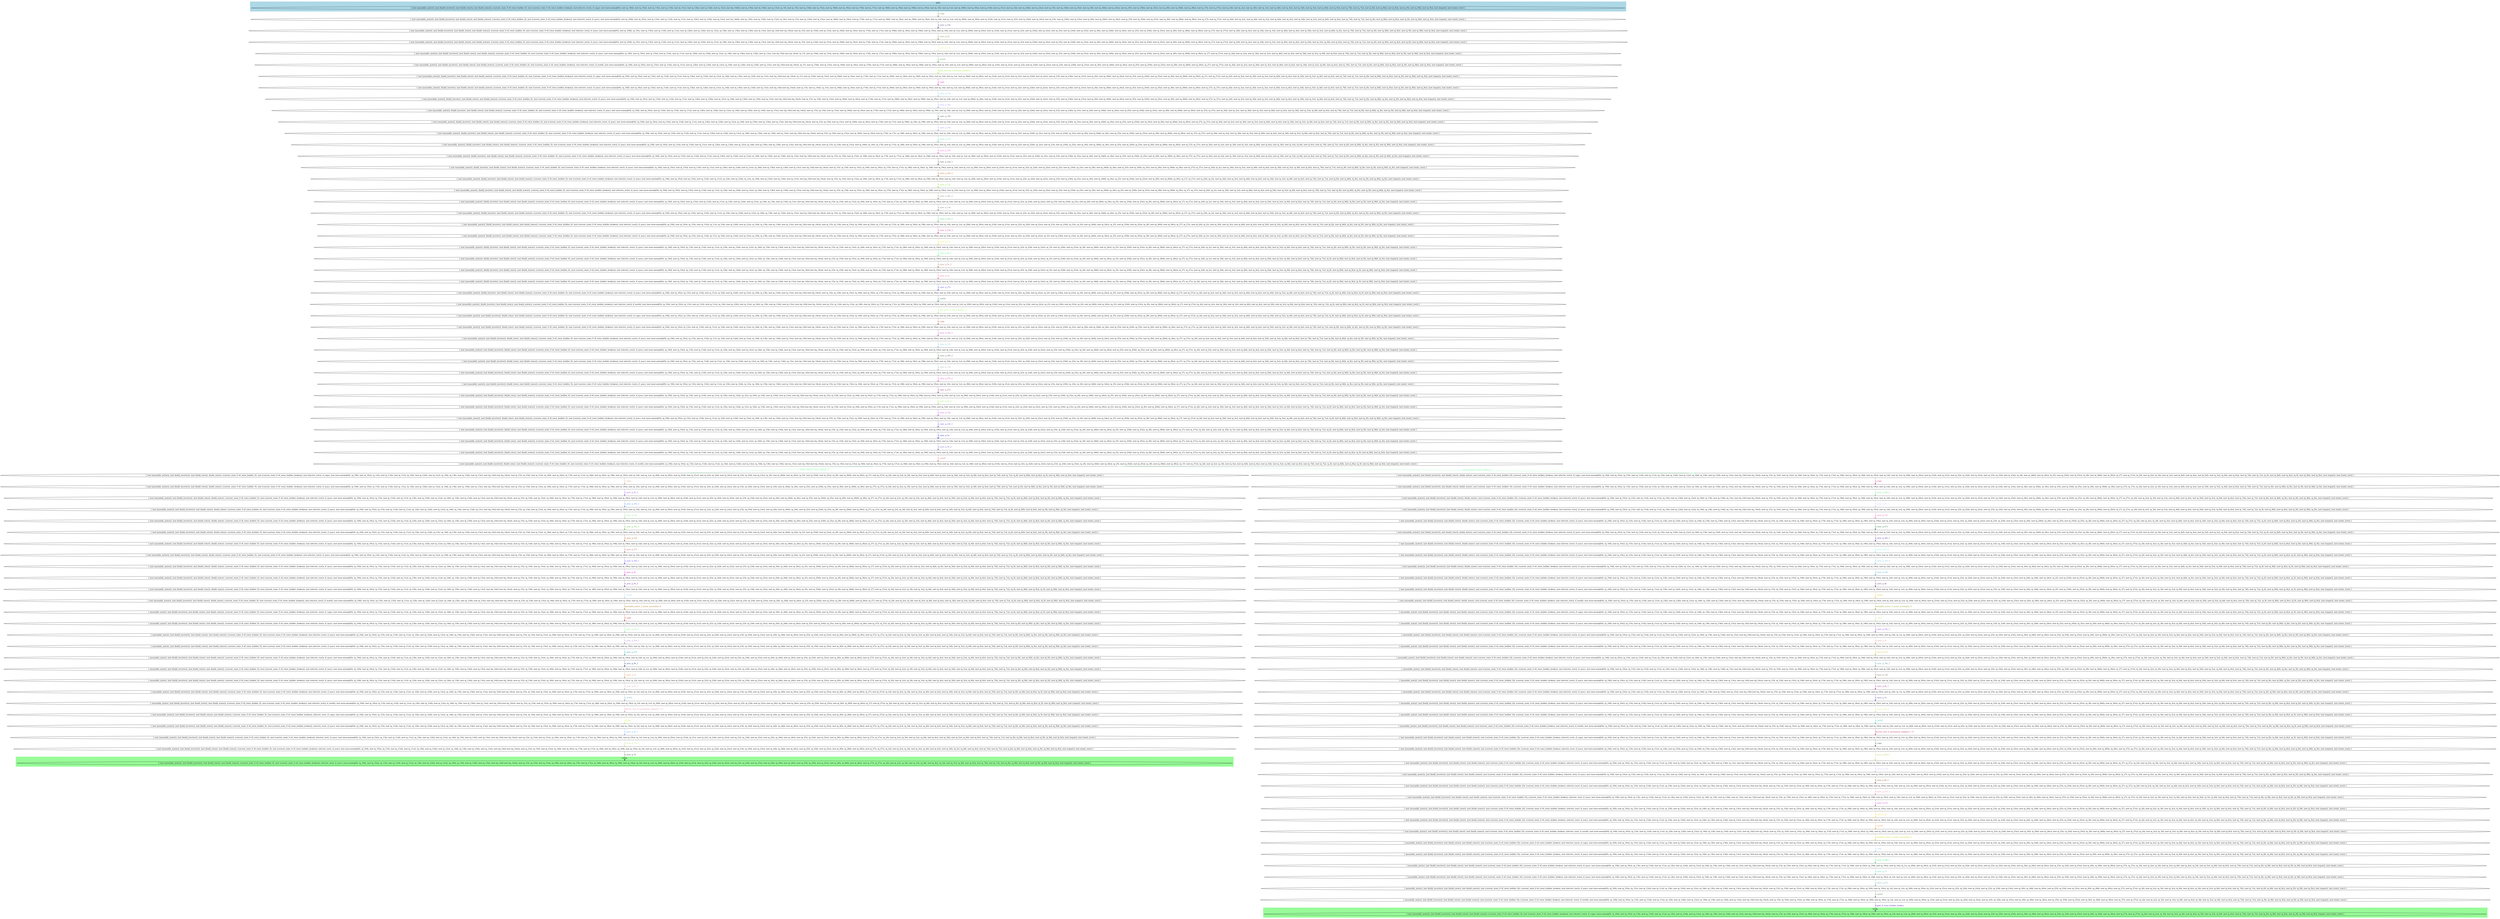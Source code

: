 digraph G {
0 [label="{ (not (assemble_motor)), (not (build_inverter)), (not (build_rotor)), (not (build_stator)), (current_state_0 s0_rotor_builder_0), (not (current_state_0 s0_rotor_builder_broken)), (not (electric_test)), (f_copy), (not (new-axiom@0)), (not (q_10d)), (not (q_10s)), (not (q_11b)), (not (q_11d)), (not (q_11s)), (not (q_12b)), (not (q_12d)), (not (q_12s)), (not ((q_14d))), (not (q_13b)), (not (q_13d)), (not (q_13s)), (q_14), (not (q_15)), (not (q_15d)), (not (q_15s)), (not (q_16d)), (not (q_16s)), (not (q_17d)), (not (q_17s)), (not (q_18d)), (not (q_18s)), (not (q_19d)), (not (q_19s)), (not (q_1d)), (not (q_1s)), (not (q_20d)), (not (q_20s)), (not (q_21d)), (not (q_21s)), (not (q_22)), (not (q_22d)), (not (q_22s)), (not (q_23)), (not (q_23d)), (not (q_23s)), (not (q_24)), (not (q_24d)), (not (q_24s)), (not (q_25)), (not (q_25d)), (not (q_25s)), (not (q_26)), (not (q_26d)), (not (q_26s)), (not (q_27)), (not (q_27s)), (not (q_2d)), (not (q_2s)), (not (q_3d)), (not (q_3s)), (not (q_4d)), (not (q_4s)), (not (q_5d)), (not (q_5s)), (not (q_6d)), (not (q_6s)), (not (q_7d)), (not (q_7s)), (not (q_8)), (not (q_8d)), (not (q_8s)), (not (q_9)), (not (q_9d)), (not (q_9s)), (not (repair)), (not (static_test)) }"];
1 [label="{ (not (assemble_motor)), (not (build_inverter)), (not (build_rotor)), (not (build_stator)), (current_state_0 s0_rotor_builder_0), (not (current_state_0 s0_rotor_builder_broken)), (not (electric_test)), (f_sync), (not (new-axiom@0)), (not (q_10d)), (not (q_10s)), (not (q_11b)), (not (q_11d)), (not (q_11s)), (not (q_12b)), (not (q_12d)), (not (q_12s)), (not ((q_14d))), (not (q_13b)), (not (q_13d)), (not (q_13s)), (q_14s), (not (q_15)), (not (q_15d)), (not (q_15s)), (not (q_16d)), (not (q_16s)), (not (q_17d)), (not (q_17s)), (not (q_18d)), (not (q_18s)), (not (q_19d)), (not (q_19s)), (not (q_1d)), (not (q_1s)), (not (q_20d)), (not (q_20s)), (not (q_21d)), (not (q_21s)), (not (q_22)), (not (q_22d)), (not (q_22s)), (not (q_23)), (not (q_23d)), (not (q_23s)), (not (q_24)), (not (q_24d)), (not (q_24s)), (not (q_25)), (not (q_25d)), (not (q_25s)), (not (q_26)), (not (q_26d)), (not (q_26s)), (not (q_27)), (not (q_27s)), (not (q_2d)), (not (q_2s)), (not (q_3d)), (not (q_3s)), (not (q_4d)), (not (q_4s)), (not (q_5d)), (not (q_5s)), (not (q_6d)), (not (q_6s)), (not (q_7d)), (not (q_7s)), (not (q_8)), (not (q_8d)), (not (q_8s)), (not (q_9)), (not (q_9d)), (not (q_9s)), (not (repair)), (not (static_test)) }"];
2 [label="{ (not (assemble_motor)), (not (build_inverter)), (not (build_rotor)), (not (build_stator)), (current_state_0 s0_rotor_builder_0), (not (current_state_0 s0_rotor_builder_broken)), (not (electric_test)), (f_sync), (not (new-axiom@0)), (not (q_10d)), (q_10s), (not (q_11b)), (not (q_11d)), (not (q_11s)), (not (q_12b)), (not (q_12d)), (not (q_12s)), (q_14d), (not (q_13b)), (not (q_13d)), (not (q_13s)), (not ((q_14))) (not ((q_14s))), (not (q_15)), (not (q_15d)), (not (q_15s)), (not (q_16d)), (not (q_16s)), (not (q_17d)), (not (q_17s)), (not (q_18d)), (not (q_18s)), (not (q_19d)), (not (q_19s)), (not (q_1d)), (not (q_1s)), (not (q_20d)), (not (q_20s)), (not (q_21d)), (not (q_21s)), (not (q_22)), (not (q_22d)), (not (q_22s)), (not (q_23)), (not (q_23d)), (not (q_23s)), (not (q_24)), (not (q_24d)), (not (q_24s)), (not (q_25)), (not (q_25d)), (not (q_25s)), (not (q_26)), (not (q_26d)), (not (q_26s)), (not (q_27)), (not (q_27s)), (not (q_2d)), (not (q_2s)), (not (q_3d)), (not (q_3s)), (not (q_4d)), (not (q_4s)), (not (q_5d)), (not (q_5s)), (not (q_6d)), (q_6s), (not (q_7d)), (not (q_7s)), (not (q_8)), (not (q_8d)), (not (q_8s)), (not (q_9)), (not (q_9d)), (not (q_9s)), (not (repair)), (not (static_test)) }"];
3 [label="{ (not (assemble_motor)), (not (build_inverter)), (not (build_rotor)), (not (build_stator)), (current_state_0 s0_rotor_builder_0), (not (current_state_0 s0_rotor_builder_broken)), (not (electric_test)), (f_sync), (not (new-axiom@0)), (not (q_10d)), (q_10s), (not (q_11b)), (not (q_11d)), (not (q_11s)), (not (q_12b)), (not (q_12d)), (not (q_12s)), (q_14d), (not (q_13b)), (not (q_13d)), (not (q_13s)), (not ((q_14))) (not ((q_14s))), (not (q_15)), (not (q_15d)), (not (q_15s)), (not (q_16d)), (not (q_16s)), (not (q_17d)), (not (q_17s)), (not (q_18d)), (not (q_18s)), (not (q_19d)), (not (q_19s)), (not (q_1d)), (not (q_1s)), (not (q_20d)), (not (q_20s)), (not (q_21d)), (not (q_21s)), (not (q_22)), (not (q_22d)), (not (q_22s)), (not (q_23)), (not (q_23d)), (not (q_23s)), (not (q_24)), (not (q_24d)), (not (q_24s)), (not (q_25)), (not (q_25d)), (not (q_25s)), (not (q_26)), (not (q_26d)), (not (q_26s)), (not (q_27)), (not (q_27s)), (not (q_2d)), (not (q_2s)), (not (q_3d)), (not (q_3s)), (not (q_4d)), (not (q_4s)), (not (q_5d)), (not (q_5s)), (q_6d), (not (q_6s)), (not (q_7d)), (not (q_7s)), (not (q_8)), (not (q_8d)), (not (q_8s)), (not (q_9)), (not (q_9d)), (not (q_9s)), (not (repair)), (not (static_test)) }"];
4 [label="{ (not (assemble_motor)), (not (build_inverter)), (not (build_rotor)), (not (build_stator)), (current_state_0 s0_rotor_builder_0), (not (current_state_0 s0_rotor_builder_broken)), (not (electric_test)), (f_sync), (not (new-axiom@0)), (q_10d), (not (q_10s)), (not (q_11b)), (not (q_11d)), (not (q_11s)), (not (q_12b)), (not (q_12d)), (not (q_12s)), (q_14d), (not (q_13b)), (not (q_13d)), (not (q_13s)), (not ((q_14))) (not ((q_14s))), (q_15), (not (q_15d)), (not (q_15s)), (not (q_16d)), (not (q_16s)), (not (q_17d)), (not (q_17s)), (not (q_18d)), (not (q_18s)), (not (q_19d)), (not (q_19s)), (not (q_1d)), (not (q_1s)), (not (q_20d)), (not (q_20s)), (not (q_21d)), (not (q_21s)), (not (q_22)), (not (q_22d)), (not (q_22s)), (not (q_23)), (not (q_23d)), (not (q_23s)), (not (q_24)), (not (q_24d)), (not (q_24s)), (not (q_25)), (not (q_25d)), (not (q_25s)), (not (q_26)), (not (q_26d)), (not (q_26s)), (q_27), (not (q_27s)), (not (q_2d)), (not (q_2s)), (not (q_3d)), (not (q_3s)), (not (q_4d)), (not (q_4s)), (not (q_5d)), (not (q_5s)), (q_6d), (not (q_6s)), (not (q_7d)), (not (q_7s)), (not (q_8)), (not (q_8d)), (not (q_8s)), (not (q_9)), (not (q_9d)), (not (q_9s)), (not (repair)), (not (static_test)) }"];
5 [label="{ (not (assemble_motor)), (not (build_inverter)), (not (build_rotor)), (not (build_stator)), (current_state_0 s0_rotor_builder_0), (not (current_state_0 s0_rotor_builder_broken)), (not (electric_test)), (f_world), (not (new-axiom@0)), (q_10d), (not (q_10s)), (not (q_11b)), (not (q_11d)), (not (q_11s)), (not (q_12b)), (not (q_12d)), (not (q_12s)), (q_14d), (not (q_13b)), (not (q_13d)), (not (q_13s)), (not ((q_14))) (not ((q_14s))), (q_15), (not (q_15d)), (not (q_15s)), (not (q_16d)), (not (q_16s)), (not (q_17d)), (not (q_17s)), (not (q_18d)), (not (q_18s)), (not (q_19d)), (not (q_19s)), (not (q_1d)), (not (q_1s)), (not (q_20d)), (not (q_20s)), (not (q_21d)), (not (q_21s)), (not (q_22)), (not (q_22d)), (not (q_22s)), (not (q_23)), (not (q_23d)), (not (q_23s)), (not (q_24)), (not (q_24d)), (not (q_24s)), (not (q_25)), (not (q_25d)), (not (q_25s)), (not (q_26)), (not (q_26d)), (not (q_26s)), (q_27), (not (q_27s)), (not (q_2d)), (not (q_2s)), (not (q_3d)), (not (q_3s)), (not (q_4d)), (not (q_4s)), (not (q_5d)), (not (q_5s)), (q_6d), (not (q_6s)), (not (q_7d)), (not (q_7s)), (not (q_8)), (not (q_8d)), (not (q_8s)), (not (q_9)), (not (q_9d)), (not (q_9s)), (not (repair)), (not (static_test)) }"];
6 [label="{ (not (assemble_motor)), (build_inverter), (not (build_rotor)), (not (build_stator)), (current_state_0 s0_rotor_builder_0), (not (current_state_0 s0_rotor_builder_broken)), (not (electric_test)), (f_copy), (not (new-axiom@0)), (q_10d), (not (q_10s)), (not (q_11b)), (not (q_11d)), (not (q_11s)), (not (q_12b)), (not (q_12d)), (not (q_12s)), (q_14d), (not (q_13b)), (not (q_13d)), (not (q_13s)), (not ((q_14))) (not ((q_14s))), (q_15), (not (q_15d)), (not (q_15s)), (not (q_16d)), (not (q_16s)), (not (q_17d)), (not (q_17s)), (not (q_18d)), (not (q_18s)), (not (q_19d)), (not (q_19s)), (not (q_1d)), (not (q_1s)), (not (q_20d)), (not (q_20s)), (not (q_21d)), (not (q_21s)), (not (q_22)), (not (q_22d)), (not (q_22s)), (not (q_23)), (not (q_23d)), (not (q_23s)), (not (q_24)), (not (q_24d)), (not (q_24s)), (not (q_25)), (not (q_25d)), (not (q_25s)), (not (q_26)), (not (q_26d)), (not (q_26s)), (q_27), (not (q_27s)), (not (q_2d)), (not (q_2s)), (not (q_3d)), (not (q_3s)), (not (q_4d)), (not (q_4s)), (not (q_5d)), (not (q_5s)), (q_6d), (not (q_6s)), (not (q_7d)), (not (q_7s)), (not (q_8)), (not (q_8d)), (not (q_8s)), (not (q_9)), (not (q_9d)), (not (q_9s)), (not (repair)), (not (static_test)) }"];
7 [label="{ (not (assemble_motor)), (build_inverter), (not (build_rotor)), (not (build_stator)), (current_state_0 s0_rotor_builder_0), (not (current_state_0 s0_rotor_builder_broken)), (not (electric_test)), (f_sync), (not (new-axiom@0)), (q_10d), (not (q_10s)), (not (q_11b)), (not (q_11d)), (not (q_11s)), (not (q_12b)), (not (q_12d)), (not (q_12s)), (q_14d), (not (q_13b)), (not (q_13d)), (not (q_13s)), (not ((q_14))) (not ((q_14s))), (not (q_15)), (not (q_15d)), (q_15s), (not (q_16d)), (not (q_16s)), (not (q_17d)), (not (q_17s)), (not (q_18d)), (not (q_18s)), (not (q_19d)), (not (q_19s)), (not (q_1d)), (not (q_1s)), (not (q_20d)), (not (q_20s)), (not (q_21d)), (not (q_21s)), (not (q_22)), (not (q_22d)), (not (q_22s)), (not (q_23)), (not (q_23d)), (not (q_23s)), (not (q_24)), (not (q_24d)), (not (q_24s)), (not (q_25)), (not (q_25d)), (not (q_25s)), (not (q_26)), (not (q_26d)), (not (q_26s)), (not (q_27)), (q_27s), (not (q_2d)), (not (q_2s)), (not (q_3d)), (not (q_3s)), (not (q_4d)), (not (q_4s)), (not (q_5d)), (not (q_5s)), (q_6d), (not (q_6s)), (not (q_7d)), (not (q_7s)), (not (q_8)), (not (q_8d)), (not (q_8s)), (not (q_9)), (not (q_9d)), (not (q_9s)), (not (repair)), (not (static_test)) }"];
8 [label="{ (not (assemble_motor)), (build_inverter), (not (build_rotor)), (not (build_stator)), (current_state_0 s0_rotor_builder_0), (not (current_state_0 s0_rotor_builder_broken)), (not (electric_test)), (f_sync), (not (new-axiom@0)), (q_10d), (not (q_10s)), (not (q_11b)), (not (q_11d)), (not (q_11s)), (not (q_12b)), (not (q_12d)), (not (q_12s)), (q_14d), (not (q_13b)), (not (q_13d)), (not (q_13s)), (not ((q_14))) (not ((q_14s))), (not (q_15)), (q_15d), (not (q_15s)), (not (q_16d)), (not (q_16s)), (not (q_17d)), (not (q_17s)), (not (q_18d)), (not (q_18s)), (not (q_19d)), (not (q_19s)), (not (q_1d)), (not (q_1s)), (not (q_20d)), (q_20s), (not (q_21d)), (not (q_21s)), (not (q_22)), (not (q_22d)), (not (q_22s)), (not (q_23)), (not (q_23d)), (not (q_23s)), (not (q_24)), (not (q_24d)), (not (q_24s)), (not (q_25)), (not (q_25d)), (not (q_25s)), (not (q_26)), (not (q_26d)), (not (q_26s)), (not (q_27)), (q_27s), (not (q_2d)), (not (q_2s)), (not (q_3d)), (not (q_3s)), (not (q_4d)), (not (q_4s)), (not (q_5d)), (not (q_5s)), (q_6d), (not (q_6s)), (not (q_7d)), (not (q_7s)), (not (q_8)), (not (q_8d)), (q_8s), (not (q_9)), (not (q_9d)), (not (q_9s)), (not (repair)), (not (static_test)) }"];
9 [label="{ (not (assemble_motor)), (build_inverter), (not (build_rotor)), (not (build_stator)), (current_state_0 s0_rotor_builder_0), (not (current_state_0 s0_rotor_builder_broken)), (not (electric_test)), (f_sync), (not (new-axiom@0)), (q_10d), (not (q_10s)), (not (q_11b)), (not (q_11d)), (not (q_11s)), (not (q_12b)), (not (q_12d)), (not (q_12s)), (q_14d), (not (q_13b)), (not (q_13d)), (not (q_13s)), (not ((q_14))) (not ((q_14s))), (not (q_15)), (q_15d), (not (q_15s)), (not (q_16d)), (not (q_16s)), (not (q_17d)), (not (q_17s)), (not (q_18d)), (not (q_18s)), (not (q_19d)), (q_19s), (not (q_1d)), (not (q_1s)), (q_20d), (not (q_20s)), (not (q_21d)), (not (q_21s)), (not (q_22)), (not (q_22d)), (not (q_22s)), (not (q_23)), (not (q_23d)), (q_23s), (not (q_24)), (not (q_24d)), (not (q_24s)), (not (q_25)), (not (q_25d)), (not (q_25s)), (not (q_26)), (not (q_26d)), (not (q_26s)), (not (q_27)), (q_27s), (not (q_2d)), (not (q_2s)), (not (q_3d)), (not (q_3s)), (not (q_4d)), (not (q_4s)), (not (q_5d)), (not (q_5s)), (q_6d), (not (q_6s)), (not (q_7d)), (not (q_7s)), (not (q_8)), (not (q_8d)), (q_8s), (not (q_9)), (not (q_9d)), (not (q_9s)), (not (repair)), (not (static_test)) }"];
10 [label="{ (not (assemble_motor)), (build_inverter), (not (build_rotor)), (not (build_stator)), (current_state_0 s0_rotor_builder_0), (not (current_state_0 s0_rotor_builder_broken)), (not (electric_test)), (f_sync), (not (new-axiom@0)), (q_10d), (not (q_10s)), (not (q_11b)), (not (q_11d)), (not (q_11s)), (not (q_12b)), (not (q_12d)), (not (q_12s)), (q_14d), (not (q_13b)), (not (q_13d)), (not (q_13s)), (not ((q_14))) (not ((q_14s))), (not (q_15)), (q_15d), (not (q_15s)), (not (q_16d)), (not (q_16s)), (not (q_17d)), (not (q_17s)), (not (q_18d)), (q_18s), (q_19d), (not (q_19s)), (not (q_1d)), (not (q_1s)), (q_20d), (not (q_20s)), (not (q_21d)), (not (q_21s)), (not (q_22)), (not (q_22d)), (not (q_22s)), (not (q_23)), (not (q_23d)), (q_23s), (not (q_24)), (not (q_24d)), (q_24s), (not (q_25)), (not (q_25d)), (not (q_25s)), (not (q_26)), (not (q_26d)), (not (q_26s)), (not (q_27)), (q_27s), (not (q_2d)), (not (q_2s)), (not (q_3d)), (not (q_3s)), (not (q_4d)), (not (q_4s)), (not (q_5d)), (not (q_5s)), (q_6d), (not (q_6s)), (not (q_7d)), (not (q_7s)), (not (q_8)), (not (q_8d)), (q_8s), (not (q_9)), (not (q_9d)), (not (q_9s)), (not (repair)), (not (static_test)) }"];
11 [label="{ (not (assemble_motor)), (build_inverter), (not (build_rotor)), (not (build_stator)), (current_state_0 s0_rotor_builder_0), (not (current_state_0 s0_rotor_builder_broken)), (not (electric_test)), (f_sync), (not (new-axiom@0)), (q_10d), (not (q_10s)), (not (q_11b)), (not (q_11d)), (not (q_11s)), (not (q_12b)), (not (q_12d)), (not (q_12s)), (q_14d), (not (q_13b)), (not (q_13d)), (not (q_13s)), (not ((q_14))) (not ((q_14s))), (not (q_15)), (q_15d), (not (q_15s)), (not (q_16d)), (not (q_16s)), (not (q_17d)), (q_17s), (q_18d), (not (q_18s)), (q_19d), (not (q_19s)), (not (q_1d)), (not (q_1s)), (q_20d), (not (q_20s)), (not (q_21d)), (not (q_21s)), (not (q_22)), (not (q_22d)), (q_22s), (not (q_23)), (not (q_23d)), (q_23s), (not (q_24)), (not (q_24d)), (q_24s), (not (q_25)), (not (q_25d)), (not (q_25s)), (not (q_26)), (not (q_26d)), (not (q_26s)), (not (q_27)), (q_27s), (not (q_2d)), (not (q_2s)), (not (q_3d)), (not (q_3s)), (not (q_4d)), (not (q_4s)), (not (q_5d)), (not (q_5s)), (q_6d), (not (q_6s)), (not (q_7d)), (not (q_7s)), (not (q_8)), (not (q_8d)), (q_8s), (not (q_9)), (not (q_9d)), (not (q_9s)), (not (repair)), (not (static_test)) }"];
12 [label="{ (not (assemble_motor)), (build_inverter), (not (build_rotor)), (not (build_stator)), (current_state_0 s0_rotor_builder_0), (not (current_state_0 s0_rotor_builder_broken)), (not (electric_test)), (f_sync), (not (new-axiom@0)), (q_10d), (not (q_10s)), (not (q_11b)), (not (q_11d)), (not (q_11s)), (not (q_12b)), (not (q_12d)), (not (q_12s)), (q_14d), (not (q_13b)), (not (q_13d)), (not (q_13s)), (not ((q_14))) (not ((q_14s))), (not (q_15)), (q_15d), (not (q_15s)), (not (q_16d)), (q_16s), (q_17d), (not (q_17s)), (q_18d), (not (q_18s)), (q_19d), (not (q_19s)), (not (q_1d)), (not (q_1s)), (q_20d), (not (q_20s)), (not (q_21d)), (not (q_21s)), (not (q_22)), (not (q_22d)), (q_22s), (not (q_23)), (not (q_23d)), (q_23s), (not (q_24)), (not (q_24d)), (q_24s), (not (q_25)), (not (q_25d)), (q_25s), (not (q_26)), (not (q_26d)), (not (q_26s)), (not (q_27)), (q_27s), (not (q_2d)), (not (q_2s)), (not (q_3d)), (not (q_3s)), (not (q_4d)), (not (q_4s)), (not (q_5d)), (not (q_5s)), (q_6d), (not (q_6s)), (not (q_7d)), (not (q_7s)), (not (q_8)), (not (q_8d)), (q_8s), (not (q_9)), (not (q_9d)), (not (q_9s)), (not (repair)), (not (static_test)) }"];
13 [label="{ (not (assemble_motor)), (build_inverter), (not (build_rotor)), (not (build_stator)), (current_state_0 s0_rotor_builder_0), (not (current_state_0 s0_rotor_builder_broken)), (not (electric_test)), (f_sync), (not (new-axiom@0)), (q_10d), (not (q_10s)), (not (q_11b)), (not (q_11d)), (not (q_11s)), (not (q_12b)), (not (q_12d)), (not (q_12s)), (q_14d), (not (q_13b)), (not (q_13d)), (not (q_13s)), (not ((q_14))) (not ((q_14s))), (not (q_15)), (q_15d), (not (q_15s)), (q_16d), (not (q_16s)), (q_17d), (not (q_17s)), (q_18d), (not (q_18s)), (q_19d), (not (q_19s)), (not (q_1d)), (not (q_1s)), (q_20d), (not (q_20s)), (not (q_21d)), (not (q_21s)), (not (q_22)), (not (q_22d)), (q_22s), (not (q_23)), (not (q_23d)), (q_23s), (not (q_24)), (not (q_24d)), (q_24s), (not (q_25)), (not (q_25d)), (q_25s), (not (q_26)), (not (q_26d)), (q_26s), (not (q_27)), (q_27s), (not (q_2d)), (not (q_2s)), (not (q_3d)), (not (q_3s)), (not (q_4d)), (not (q_4s)), (not (q_5d)), (not (q_5s)), (q_6d), (not (q_6s)), (not (q_7d)), (not (q_7s)), (not (q_8)), (not (q_8d)), (q_8s), (not (q_9)), (not (q_9d)), (q_9s), (not (repair)), (not (static_test)) }"];
14 [label="{ (not (assemble_motor)), (build_inverter), (not (build_rotor)), (not (build_stator)), (current_state_0 s0_rotor_builder_0), (not (current_state_0 s0_rotor_builder_broken)), (not (electric_test)), (f_sync), (not (new-axiom@0)), (q_10d), (not (q_10s)), (not (q_11b)), (not (q_11d)), (not (q_11s)), (not (q_12b)), (not (q_12d)), (not (q_12s)), (q_14d), (not (q_13b)), (not (q_13d)), (not (q_13s)), (not ((q_14))) (not ((q_14s))), (not (q_15)), (q_15d), (not (q_15s)), (q_16d), (not (q_16s)), (q_17d), (not (q_17s)), (q_18d), (not (q_18s)), (q_19d), (not (q_19s)), (not (q_1d)), (not (q_1s)), (q_20d), (not (q_20s)), (not (q_21d)), (not (q_21s)), (not (q_22)), (q_22d), (not (q_22s)), (not (q_23)), (not (q_23d)), (q_23s), (not (q_24)), (not (q_24d)), (q_24s), (not (q_25)), (not (q_25d)), (q_25s), (not (q_26)), (not (q_26d)), (q_26s), (not (q_27)), (q_27s), (not (q_2d)), (q_2s), (not (q_3d)), (not (q_3s)), (not (q_4d)), (not (q_4s)), (not (q_5d)), (not (q_5s)), (q_6d), (not (q_6s)), (not (q_7d)), (not (q_7s)), (not (q_8)), (not (q_8d)), (q_8s), (not (q_9)), (not (q_9d)), (q_9s), (not (repair)), (not (static_test)) }"];
15 [label="{ (not (assemble_motor)), (build_inverter), (not (build_rotor)), (not (build_stator)), (current_state_0 s0_rotor_builder_0), (not (current_state_0 s0_rotor_builder_broken)), (not (electric_test)), (f_sync), (not (new-axiom@0)), (q_10d), (not (q_10s)), (not (q_11b)), (not (q_11d)), (not (q_11s)), (q_12b), (not (q_12d)), (q_12s), (q_14d), (not (q_13b)), (not (q_13d)), (not (q_13s)), (not ((q_14))) (not ((q_14s))), (not (q_15)), (q_15d), (not (q_15s)), (q_16d), (not (q_16s)), (q_17d), (not (q_17s)), (q_18d), (not (q_18s)), (q_19d), (not (q_19s)), (not (q_1d)), (not (q_1s)), (q_20d), (not (q_20s)), (not (q_21d)), (not (q_21s)), (not (q_22)), (q_22d), (not (q_22s)), (not (q_23)), (not (q_23d)), (q_23s), (not (q_24)), (not (q_24d)), (q_24s), (q_25), (not (q_25d)), (not (q_25s)), (not (q_26)), (not (q_26d)), (q_26s), (q_27), (q_27s), (not (q_2d)), (q_2s), (not (q_3d)), (not (q_3s)), (not (q_4d)), (not (q_4s)), (not (q_5d)), (not (q_5s)), (q_6d), (not (q_6s)), (not (q_7d)), (not (q_7s)), (not (q_8)), (not (q_8d)), (q_8s), (not (q_9)), (not (q_9d)), (q_9s), (not (repair)), (not (static_test)) }"];
16 [label="{ (not (assemble_motor)), (build_inverter), (not (build_rotor)), (not (build_stator)), (current_state_0 s0_rotor_builder_0), (not (current_state_0 s0_rotor_builder_broken)), (not (electric_test)), (f_sync), (not (new-axiom@0)), (q_10d), (not (q_10s)), (not (q_11b)), (not (q_11d)), (not (q_11s)), (q_12b), (not (q_12d)), (not (q_12s)), (q_14d), (not (q_13b)), (not (q_13d)), (not (q_13s)), (not ((q_14))) (not ((q_14s))), (not (q_15)), (q_15d), (not (q_15s)), (q_16d), (not (q_16s)), (q_17d), (not (q_17s)), (q_18d), (not (q_18s)), (q_19d), (not (q_19s)), (not (q_1d)), (not (q_1s)), (q_20d), (not (q_20s)), (not (q_21d)), (not (q_21s)), (not (q_22)), (q_22d), (not (q_22s)), (not (q_23)), (not (q_23d)), (q_23s), (not (q_24)), (not (q_24d)), (q_24s), (q_25), (not (q_25d)), (not (q_25s)), (not (q_26)), (not (q_26d)), (q_26s), (q_27), (q_27s), (not (q_2d)), (q_2s), (not (q_3d)), (not (q_3s)), (not (q_4d)), (not (q_4s)), (not (q_5d)), (not (q_5s)), (q_6d), (not (q_6s)), (not (q_7d)), (not (q_7s)), (not (q_8)), (not (q_8d)), (q_8s), (not (q_9)), (not (q_9d)), (q_9s), (not (repair)), (not (static_test)) }"];
17 [label="{ (not (assemble_motor)), (build_inverter), (not (build_rotor)), (not (build_stator)), (current_state_0 s0_rotor_builder_0), (not (current_state_0 s0_rotor_builder_broken)), (not (electric_test)), (f_sync), (not (new-axiom@0)), (q_10d), (not (q_10s)), (not (q_11b)), (not (q_11d)), (not (q_11s)), (q_12b), (not (q_12d)), (not (q_12s)), (q_14d), (q_13b), (not (q_13d)), (q_13s), (not ((q_14))) (not ((q_14s))), (not (q_15)), (q_15d), (not (q_15s)), (q_16d), (not (q_16s)), (q_17d), (not (q_17s)), (q_18d), (not (q_18s)), (q_19d), (not (q_19s)), (not (q_1d)), (not (q_1s)), (q_20d), (not (q_20s)), (not (q_21d)), (not (q_21s)), (not (q_22)), (q_22d), (not (q_22s)), (not (q_23)), (not (q_23d)), (q_23s), (not (q_24)), (not (q_24d)), (q_24s), (q_25), (not (q_25d)), (not (q_25s)), (q_26), (not (q_26d)), (not (q_26s)), (q_27), (q_27s), (not (q_2d)), (q_2s), (not (q_3d)), (not (q_3s)), (not (q_4d)), (not (q_4s)), (not (q_5d)), (not (q_5s)), (q_6d), (not (q_6s)), (not (q_7d)), (not (q_7s)), (not (q_8)), (not (q_8d)), (q_8s), (not (q_9)), (not (q_9d)), (q_9s), (not (repair)), (not (static_test)) }"];
18 [label="{ (not (assemble_motor)), (build_inverter), (not (build_rotor)), (not (build_stator)), (current_state_0 s0_rotor_builder_0), (not (current_state_0 s0_rotor_builder_broken)), (not (electric_test)), (f_sync), (not (new-axiom@0)), (q_10d), (not (q_10s)), (not (q_11b)), (not (q_11d)), (not (q_11s)), (q_12b), (not (q_12d)), (not (q_12s)), (q_14d), (q_13b), (not (q_13d)), (not (q_13s)), (not ((q_14))) (not ((q_14s))), (not (q_15)), (q_15d), (not (q_15s)), (q_16d), (not (q_16s)), (q_17d), (not (q_17s)), (q_18d), (not (q_18s)), (q_19d), (not (q_19s)), (not (q_1d)), (not (q_1s)), (q_20d), (not (q_20s)), (not (q_21d)), (not (q_21s)), (not (q_22)), (q_22d), (not (q_22s)), (not (q_23)), (not (q_23d)), (q_23s), (not (q_24)), (not (q_24d)), (q_24s), (q_25), (not (q_25d)), (not (q_25s)), (q_26), (not (q_26d)), (not (q_26s)), (q_27), (q_27s), (not (q_2d)), (q_2s), (not (q_3d)), (not (q_3s)), (not (q_4d)), (not (q_4s)), (not (q_5d)), (not (q_5s)), (q_6d), (not (q_6s)), (not (q_7d)), (not (q_7s)), (not (q_8)), (not (q_8d)), (q_8s), (not (q_9)), (not (q_9d)), (q_9s), (not (repair)), (not (static_test)) }"];
19 [label="{ (not (assemble_motor)), (build_inverter), (not (build_rotor)), (not (build_stator)), (current_state_0 s0_rotor_builder_0), (not (current_state_0 s0_rotor_builder_broken)), (not (electric_test)), (f_sync), (not (new-axiom@0)), (q_10d), (not (q_10s)), (q_11b), (not (q_11d)), (q_11s), (q_12b), (not (q_12d)), (not (q_12s)), (q_14d), (q_13b), (not (q_13d)), (not (q_13s)), (not ((q_14))) (not ((q_14s))), (not (q_15)), (q_15d), (not (q_15s)), (q_16d), (not (q_16s)), (q_17d), (not (q_17s)), (q_18d), (not (q_18s)), (q_19d), (not (q_19s)), (not (q_1d)), (not (q_1s)), (q_20d), (not (q_20s)), (not (q_21d)), (not (q_21s)), (not (q_22)), (q_22d), (not (q_22s)), (not (q_23)), (not (q_23d)), (q_23s), (q_24), (not (q_24d)), (not (q_24s)), (q_25), (not (q_25d)), (not (q_25s)), (q_26), (not (q_26d)), (not (q_26s)), (q_27), (q_27s), (not (q_2d)), (q_2s), (not (q_3d)), (not (q_3s)), (not (q_4d)), (not (q_4s)), (not (q_5d)), (not (q_5s)), (q_6d), (not (q_6s)), (not (q_7d)), (not (q_7s)), (not (q_8)), (not (q_8d)), (q_8s), (not (q_9)), (not (q_9d)), (q_9s), (not (repair)), (not (static_test)) }"];
20 [label="{ (not (assemble_motor)), (build_inverter), (not (build_rotor)), (not (build_stator)), (current_state_0 s0_rotor_builder_0), (not (current_state_0 s0_rotor_builder_broken)), (not (electric_test)), (f_sync), (not (new-axiom@0)), (q_10d), (not (q_10s)), (q_11b), (not (q_11d)), (q_11s), (q_12b), (not (q_12d)), (not (q_12s)), (q_14d), (q_13b), (not (q_13d)), (not (q_13s)), (not ((q_14))) (not ((q_14s))), (not (q_15)), (q_15d), (not (q_15s)), (q_16d), (not (q_16s)), (q_17d), (not (q_17s)), (q_18d), (not (q_18s)), (q_19d), (not (q_19s)), (not (q_1d)), (not (q_1s)), (q_20d), (not (q_20s)), (not (q_21d)), (not (q_21s)), (not (q_22)), (q_22d), (not (q_22s)), (q_23), (not (q_23d)), (not (q_23s)), (q_24), (not (q_24d)), (not (q_24s)), (q_25), (not (q_25d)), (not (q_25s)), (q_26), (not (q_26d)), (not (q_26s)), (q_27), (q_27s), (not (q_2d)), (q_2s), (not (q_3d)), (not (q_3s)), (not (q_4d)), (not (q_4s)), (not (q_5d)), (not (q_5s)), (q_6d), (not (q_6s)), (not (q_7d)), (not (q_7s)), (not (q_8)), (not (q_8d)), (q_8s), (not (q_9)), (not (q_9d)), (q_9s), (not (repair)), (not (static_test)) }"];
21 [label="{ (not (assemble_motor)), (build_inverter), (not (build_rotor)), (not (build_stator)), (current_state_0 s0_rotor_builder_0), (not (current_state_0 s0_rotor_builder_broken)), (not (electric_test)), (f_sync), (not (new-axiom@0)), (q_10d), (not (q_10s)), (q_11b), (not (q_11d)), (not (q_11s)), (q_12b), (not (q_12d)), (not (q_12s)), (q_14d), (q_13b), (not (q_13d)), (not (q_13s)), (not ((q_14))) (not ((q_14s))), (not (q_15)), (q_15d), (not (q_15s)), (q_16d), (not (q_16s)), (q_17d), (not (q_17s)), (q_18d), (not (q_18s)), (q_19d), (not (q_19s)), (not (q_1d)), (not (q_1s)), (q_20d), (not (q_20s)), (not (q_21d)), (not (q_21s)), (not (q_22)), (q_22d), (not (q_22s)), (q_23), (not (q_23d)), (not (q_23s)), (q_24), (not (q_24d)), (not (q_24s)), (q_25), (not (q_25d)), (not (q_25s)), (q_26), (not (q_26d)), (not (q_26s)), (q_27), (q_27s), (not (q_2d)), (q_2s), (not (q_3d)), (not (q_3s)), (not (q_4d)), (not (q_4s)), (not (q_5d)), (not (q_5s)), (q_6d), (not (q_6s)), (not (q_7d)), (not (q_7s)), (not (q_8)), (not (q_8d)), (q_8s), (not (q_9)), (not (q_9d)), (q_9s), (not (repair)), (not (static_test)) }"];
22 [label="{ (not (assemble_motor)), (build_inverter), (not (build_rotor)), (not (build_stator)), (current_state_0 s0_rotor_builder_0), (not (current_state_0 s0_rotor_builder_broken)), (not (electric_test)), (f_sync), (not (new-axiom@0)), (q_10d), (not (q_10s)), (q_11b), (not (q_11d)), (not (q_11s)), (q_12b), (not (q_12d)), (not (q_12s)), (q_14d), (q_13b), (not (q_13d)), (not (q_13s)), (not ((q_14))) (not ((q_14s))), (not (q_15)), (q_15d), (not (q_15s)), (q_16d), (not (q_16s)), (q_17d), (not (q_17s)), (q_18d), (not (q_18s)), (q_19d), (not (q_19s)), (not (q_1d)), (not (q_1s)), (q_20d), (not (q_20s)), (not (q_21d)), (not (q_21s)), (not (q_22)), (q_22d), (not (q_22s)), (q_23), (not (q_23d)), (not (q_23s)), (q_24), (not (q_24d)), (not (q_24s)), (q_25), (not (q_25d)), (not (q_25s)), (q_26), (not (q_26d)), (not (q_26s)), (q_27), (q_27s), (not (q_2d)), (q_2s), (not (q_3d)), (not (q_3s)), (not (q_4d)), (not (q_4s)), (not (q_5d)), (not (q_5s)), (q_6d), (not (q_6s)), (not (q_7d)), (not (q_7s)), (q_8), (not (q_8d)), (not (q_8s)), (not (q_9)), (not (q_9d)), (q_9s), (not (repair)), (not (static_test)) }"];
23 [label="{ (not (assemble_motor)), (build_inverter), (not (build_rotor)), (not (build_stator)), (current_state_0 s0_rotor_builder_0), (not (current_state_0 s0_rotor_builder_broken)), (not (electric_test)), (f_sync), (not (new-axiom@0)), (q_10d), (not (q_10s)), (q_11b), (not (q_11d)), (not (q_11s)), (q_12b), (not (q_12d)), (not (q_12s)), (q_14d), (q_13b), (not (q_13d)), (not (q_13s)), (not ((q_14))) (not ((q_14s))), (not (q_15)), (q_15d), (not (q_15s)), (q_16d), (not (q_16s)), (q_17d), (not (q_17s)), (q_18d), (not (q_18s)), (q_19d), (not (q_19s)), (not (q_1d)), (not (q_1s)), (q_20d), (not (q_20s)), (not (q_21d)), (not (q_21s)), (not (q_22)), (q_22d), (not (q_22s)), (q_23), (not (q_23d)), (not (q_23s)), (q_24), (not (q_24d)), (not (q_24s)), (q_25), (not (q_25d)), (not (q_25s)), (q_26), (not (q_26d)), (not (q_26s)), (q_27), (q_27s), (not (q_2d)), (q_2s), (not (q_3d)), (not (q_3s)), (not (q_4d)), (not (q_4s)), (not (q_5d)), (not (q_5s)), (q_6d), (not (q_6s)), (not (q_7d)), (not (q_7s)), (q_8), (not (q_8d)), (not (q_8s)), (q_9), (not (q_9d)), (not (q_9s)), (not (repair)), (not (static_test)) }"];
24 [label="{ (not (assemble_motor)), (build_inverter), (not (build_rotor)), (not (build_stator)), (current_state_0 s0_rotor_builder_0), (not (current_state_0 s0_rotor_builder_broken)), (not (electric_test)), (f_sync), (not (new-axiom@0)), (q_10d), (not (q_10s)), (q_11b), (not (q_11d)), (not (q_11s)), (q_12b), (not (q_12d)), (not (q_12s)), (q_14d), (q_13b), (not (q_13d)), (not (q_13s)), (not ((q_14))) (not ((q_14s))), (not (q_15)), (q_15d), (not (q_15s)), (q_16d), (not (q_16s)), (q_17d), (not (q_17s)), (q_18d), (not (q_18s)), (q_19d), (not (q_19s)), (not (q_1d)), (not (q_1s)), (q_20d), (not (q_20s)), (not (q_21d)), (not (q_21s)), (not (q_22)), (q_22d), (not (q_22s)), (q_23), (not (q_23d)), (not (q_23s)), (q_24), (not (q_24d)), (not (q_24s)), (q_25), (not (q_25d)), (not (q_25s)), (q_26), (not (q_26d)), (not (q_26s)), (q_27), (q_27s), (q_2d), (not (q_2s)), (not (q_3d)), (not (q_3s)), (not (q_4d)), (not (q_4s)), (not (q_5d)), (not (q_5s)), (q_6d), (not (q_6s)), (not (q_7d)), (not (q_7s)), (q_8), (not (q_8d)), (not (q_8s)), (q_9), (not (q_9d)), (not (q_9s)), (not (repair)), (not (static_test)) }"];
25 [label="{ (not (assemble_motor)), (build_inverter), (not (build_rotor)), (not (build_stator)), (current_state_0 s0_rotor_builder_0), (not (current_state_0 s0_rotor_builder_broken)), (not (electric_test)), (f_sync), (not (new-axiom@0)), (q_10d), (not (q_10s)), (q_11b), (not (q_11d)), (not (q_11s)), (q_12b), (not (q_12d)), (not (q_12s)), (q_14d), (q_13b), (not (q_13d)), (not (q_13s)), (not ((q_14))) (not ((q_14s))), (not (q_15)), (q_15d), (not (q_15s)), (q_16d), (not (q_16s)), (q_17d), (not (q_17s)), (q_18d), (not (q_18s)), (q_19d), (not (q_19s)), (not (q_1d)), (not (q_1s)), (q_20d), (not (q_20s)), (not (q_21d)), (not (q_21s)), (not (q_22)), (q_22d), (not (q_22s)), (q_23), (not (q_23d)), (not (q_23s)), (q_24), (not (q_24d)), (not (q_24s)), (q_25), (not (q_25d)), (not (q_25s)), (q_26), (not (q_26d)), (not (q_26s)), (q_27), (not (q_27s)), (q_2d), (not (q_2s)), (not (q_3d)), (not (q_3s)), (not (q_4d)), (not (q_4s)), (not (q_5d)), (not (q_5s)), (q_6d), (not (q_6s)), (not (q_7d)), (not (q_7s)), (q_8), (not (q_8d)), (not (q_8s)), (q_9), (not (q_9d)), (not (q_9s)), (not (repair)), (not (static_test)) }"];
26 [label="{ (not (assemble_motor)), (build_inverter), (not (build_rotor)), (not (build_stator)), (current_state_0 s0_rotor_builder_0), (not (current_state_0 s0_rotor_builder_broken)), (not (electric_test)), (f_world), (not (new-axiom@0)), (q_10d), (not (q_10s)), (q_11b), (not (q_11d)), (not (q_11s)), (q_12b), (not (q_12d)), (not (q_12s)), (q_14d), (q_13b), (not (q_13d)), (not (q_13s)), (not ((q_14))) (not ((q_14s))), (not (q_15)), (q_15d), (not (q_15s)), (q_16d), (not (q_16s)), (q_17d), (not (q_17s)), (q_18d), (not (q_18s)), (q_19d), (not (q_19s)), (not (q_1d)), (not (q_1s)), (q_20d), (not (q_20s)), (not (q_21d)), (not (q_21s)), (not (q_22)), (q_22d), (not (q_22s)), (q_23), (not (q_23d)), (not (q_23s)), (q_24), (not (q_24d)), (not (q_24s)), (q_25), (not (q_25d)), (not (q_25s)), (q_26), (not (q_26d)), (not (q_26s)), (q_27), (not (q_27s)), (q_2d), (not (q_2s)), (not (q_3d)), (not (q_3s)), (not (q_4d)), (not (q_4s)), (not (q_5d)), (not (q_5s)), (q_6d), (not (q_6s)), (not (q_7d)), (not (q_7s)), (q_8), (not (q_8d)), (not (q_8s)), (q_9), (not (q_9d)), (not (q_9s)), (not (repair)), (not (static_test)) }"];
27 [label="{ (not (assemble_motor)), (not (build_inverter)), (build_rotor), (not (build_stator)), (current_state_0 s0_rotor_builder_0), (not (current_state_0 s0_rotor_builder_broken)), (not (electric_test)), (f_copy), (not (new-axiom@0)), (q_10d), (not (q_10s)), (q_11b), (not (q_11d)), (not (q_11s)), (q_12b), (not (q_12d)), (not (q_12s)), (q_14d), (q_13b), (not (q_13d)), (not (q_13s)), (not ((q_14))) (not ((q_14s))), (not (q_15)), (q_15d), (not (q_15s)), (q_16d), (not (q_16s)), (q_17d), (not (q_17s)), (q_18d), (not (q_18s)), (q_19d), (not (q_19s)), (not (q_1d)), (not (q_1s)), (q_20d), (not (q_20s)), (not (q_21d)), (not (q_21s)), (not (q_22)), (q_22d), (not (q_22s)), (q_23), (not (q_23d)), (not (q_23s)), (q_24), (not (q_24d)), (not (q_24s)), (q_25), (not (q_25d)), (not (q_25s)), (q_26), (not (q_26d)), (not (q_26s)), (q_27), (not (q_27s)), (q_2d), (not (q_2s)), (not (q_3d)), (not (q_3s)), (not (q_4d)), (not (q_4s)), (not (q_5d)), (not (q_5s)), (q_6d), (not (q_6s)), (not (q_7d)), (not (q_7s)), (q_8), (not (q_8d)), (not (q_8s)), (q_9), (not (q_9d)), (not (q_9s)), (not (repair)), (not (static_test)) }"];
28 [label="{ (not (assemble_motor)), (not (build_inverter)), (build_rotor), (not (build_stator)), (current_state_0 s0_rotor_builder_0), (not (current_state_0 s0_rotor_builder_broken)), (not (electric_test)), (f_sync), (not (new-axiom@0)), (q_10d), (not (q_10s)), (q_11b), (not (q_11d)), (not (q_11s)), (q_12b), (not (q_12d)), (not (q_12s)), (q_14d), (q_13b), (not (q_13d)), (not (q_13s)), (not ((q_14))) (not ((q_14s))), (not (q_15)), (q_15d), (not (q_15s)), (q_16d), (not (q_16s)), (q_17d), (not (q_17s)), (q_18d), (not (q_18s)), (q_19d), (not (q_19s)), (not (q_1d)), (not (q_1s)), (q_20d), (not (q_20s)), (not (q_21d)), (not (q_21s)), (not (q_22)), (q_22d), (not (q_22s)), (not (q_23)), (not (q_23d)), (q_23s), (not (q_24)), (not (q_24d)), (q_24s), (not (q_25)), (not (q_25d)), (q_25s), (not (q_26)), (not (q_26d)), (q_26s), (not (q_27)), (q_27s), (q_2d), (not (q_2s)), (not (q_3d)), (not (q_3s)), (not (q_4d)), (not (q_4s)), (not (q_5d)), (not (q_5s)), (q_6d), (not (q_6s)), (not (q_7d)), (not (q_7s)), (not (q_8)), (not (q_8d)), (q_8s), (not (q_9)), (not (q_9d)), (q_9s), (not (repair)), (not (static_test)) }"];
29 [label="{ (not (assemble_motor)), (not (build_inverter)), (build_rotor), (not (build_stator)), (current_state_0 s0_rotor_builder_0), (not (current_state_0 s0_rotor_builder_broken)), (not (electric_test)), (f_sync), (not (new-axiom@0)), (q_10d), (not (q_10s)), (q_11b), (not (q_11d)), (q_11s), (q_12b), (not (q_12d)), (not (q_12s)), (q_14d), (q_13b), (not (q_13d)), (not (q_13s)), (not ((q_14))) (not ((q_14s))), (not (q_15)), (q_15d), (not (q_15s)), (q_16d), (not (q_16s)), (q_17d), (not (q_17s)), (q_18d), (not (q_18s)), (q_19d), (not (q_19s)), (not (q_1d)), (not (q_1s)), (q_20d), (not (q_20s)), (not (q_21d)), (not (q_21s)), (not (q_22)), (q_22d), (not (q_22s)), (not (q_23)), (not (q_23d)), (q_23s), (q_24), (not (q_24d)), (not (q_24s)), (not (q_25)), (not (q_25d)), (q_25s), (not (q_26)), (not (q_26d)), (q_26s), (q_27), (q_27s), (q_2d), (not (q_2s)), (not (q_3d)), (not (q_3s)), (not (q_4d)), (not (q_4s)), (not (q_5d)), (not (q_5s)), (q_6d), (not (q_6s)), (not (q_7d)), (not (q_7s)), (not (q_8)), (not (q_8d)), (q_8s), (not (q_9)), (not (q_9d)), (q_9s), (not (repair)), (not (static_test)) }"];
30 [label="{ (not (assemble_motor)), (not (build_inverter)), (build_rotor), (not (build_stator)), (current_state_0 s0_rotor_builder_0), (not (current_state_0 s0_rotor_builder_broken)), (not (electric_test)), (f_sync), (not (new-axiom@0)), (q_10d), (not (q_10s)), (q_11b), (not (q_11d)), (not (q_11s)), (q_12b), (not (q_12d)), (not (q_12s)), (q_14d), (q_13b), (not (q_13d)), (not (q_13s)), (not ((q_14))) (not ((q_14s))), (not (q_15)), (q_15d), (not (q_15s)), (q_16d), (not (q_16s)), (q_17d), (not (q_17s)), (q_18d), (not (q_18s)), (q_19d), (not (q_19s)), (not (q_1d)), (not (q_1s)), (q_20d), (not (q_20s)), (not (q_21d)), (not (q_21s)), (not (q_22)), (q_22d), (not (q_22s)), (not (q_23)), (not (q_23d)), (q_23s), (q_24), (not (q_24d)), (not (q_24s)), (not (q_25)), (not (q_25d)), (q_25s), (not (q_26)), (not (q_26d)), (q_26s), (q_27), (q_27s), (q_2d), (not (q_2s)), (not (q_3d)), (not (q_3s)), (not (q_4d)), (not (q_4s)), (not (q_5d)), (not (q_5s)), (q_6d), (not (q_6s)), (not (q_7d)), (not (q_7s)), (not (q_8)), (not (q_8d)), (q_8s), (not (q_9)), (not (q_9d)), (q_9s), (not (repair)), (not (static_test)) }"];
31 [label="{ (not (assemble_motor)), (not (build_inverter)), (build_rotor), (not (build_stator)), (current_state_0 s0_rotor_builder_0), (not (current_state_0 s0_rotor_builder_broken)), (not (electric_test)), (f_sync), (not (new-axiom@0)), (q_10d), (not (q_10s)), (q_11b), (not (q_11d)), (not (q_11s)), (q_12b), (not (q_12d)), (not (q_12s)), (q_14d), (q_13b), (not (q_13d)), (q_13s), (not ((q_14))) (not ((q_14s))), (not (q_15)), (q_15d), (not (q_15s)), (q_16d), (not (q_16s)), (q_17d), (not (q_17s)), (q_18d), (not (q_18s)), (q_19d), (not (q_19s)), (not (q_1d)), (not (q_1s)), (q_20d), (not (q_20s)), (not (q_21d)), (not (q_21s)), (not (q_22)), (q_22d), (not (q_22s)), (not (q_23)), (not (q_23d)), (q_23s), (q_24), (not (q_24d)), (not (q_24s)), (not (q_25)), (not (q_25d)), (q_25s), (q_26), (not (q_26d)), (not (q_26s)), (q_27), (q_27s), (q_2d), (not (q_2s)), (not (q_3d)), (not (q_3s)), (not (q_4d)), (not (q_4s)), (not (q_5d)), (not (q_5s)), (q_6d), (not (q_6s)), (not (q_7d)), (not (q_7s)), (not (q_8)), (not (q_8d)), (q_8s), (not (q_9)), (not (q_9d)), (q_9s), (not (repair)), (not (static_test)) }"];
32 [label="{ (not (assemble_motor)), (not (build_inverter)), (build_rotor), (not (build_stator)), (current_state_0 s0_rotor_builder_0), (not (current_state_0 s0_rotor_builder_broken)), (not (electric_test)), (f_sync), (not (new-axiom@0)), (q_10d), (not (q_10s)), (q_11b), (not (q_11d)), (not (q_11s)), (q_12b), (not (q_12d)), (not (q_12s)), (q_14d), (q_13b), (not (q_13d)), (not (q_13s)), (not ((q_14))) (not ((q_14s))), (not (q_15)), (q_15d), (not (q_15s)), (q_16d), (not (q_16s)), (q_17d), (not (q_17s)), (q_18d), (not (q_18s)), (q_19d), (not (q_19s)), (not (q_1d)), (not (q_1s)), (q_20d), (not (q_20s)), (not (q_21d)), (not (q_21s)), (not (q_22)), (q_22d), (not (q_22s)), (not (q_23)), (not (q_23d)), (q_23s), (q_24), (not (q_24d)), (not (q_24s)), (not (q_25)), (not (q_25d)), (q_25s), (q_26), (not (q_26d)), (not (q_26s)), (q_27), (q_27s), (q_2d), (not (q_2s)), (not (q_3d)), (not (q_3s)), (not (q_4d)), (not (q_4s)), (not (q_5d)), (not (q_5s)), (q_6d), (not (q_6s)), (not (q_7d)), (not (q_7s)), (not (q_8)), (not (q_8d)), (q_8s), (not (q_9)), (not (q_9d)), (q_9s), (not (repair)), (not (static_test)) }"];
33 [label="{ (not (assemble_motor)), (not (build_inverter)), (build_rotor), (not (build_stator)), (current_state_0 s0_rotor_builder_0), (not (current_state_0 s0_rotor_builder_broken)), (not (electric_test)), (f_sync), (not (new-axiom@0)), (q_10d), (not (q_10s)), (q_11b), (not (q_11d)), (not (q_11s)), (q_12b), (not (q_12d)), (q_12s), (q_14d), (q_13b), (not (q_13d)), (not (q_13s)), (not ((q_14))) (not ((q_14s))), (not (q_15)), (q_15d), (not (q_15s)), (q_16d), (not (q_16s)), (q_17d), (not (q_17s)), (q_18d), (not (q_18s)), (q_19d), (not (q_19s)), (not (q_1d)), (not (q_1s)), (q_20d), (not (q_20s)), (not (q_21d)), (not (q_21s)), (not (q_22)), (q_22d), (not (q_22s)), (not (q_23)), (not (q_23d)), (q_23s), (q_24), (not (q_24d)), (not (q_24s)), (q_25), (not (q_25d)), (not (q_25s)), (q_26), (not (q_26d)), (not (q_26s)), (q_27), (q_27s), (q_2d), (not (q_2s)), (not (q_3d)), (not (q_3s)), (not (q_4d)), (not (q_4s)), (not (q_5d)), (not (q_5s)), (q_6d), (not (q_6s)), (not (q_7d)), (not (q_7s)), (not (q_8)), (not (q_8d)), (q_8s), (not (q_9)), (not (q_9d)), (q_9s), (not (repair)), (not (static_test)) }"];
34 [label="{ (not (assemble_motor)), (not (build_inverter)), (build_rotor), (not (build_stator)), (current_state_0 s0_rotor_builder_0), (not (current_state_0 s0_rotor_builder_broken)), (not (electric_test)), (f_sync), (not (new-axiom@0)), (q_10d), (not (q_10s)), (q_11b), (not (q_11d)), (not (q_11s)), (q_12b), (not (q_12d)), (q_12s), (q_14d), (q_13b), (not (q_13d)), (not (q_13s)), (not ((q_14))) (not ((q_14s))), (not (q_15)), (q_15d), (not (q_15s)), (q_16d), (not (q_16s)), (q_17d), (not (q_17s)), (q_18d), (not (q_18s)), (q_19d), (not (q_19s)), (not (q_1d)), (not (q_1s)), (q_20d), (not (q_20s)), (not (q_21d)), (not (q_21s)), (not (q_22)), (q_22d), (not (q_22s)), (not (q_23)), (not (q_23d)), (q_23s), (q_24), (not (q_24d)), (not (q_24s)), (q_25), (not (q_25d)), (not (q_25s)), (q_26), (not (q_26d)), (not (q_26s)), (q_27), (not (q_27s)), (q_2d), (not (q_2s)), (not (q_3d)), (not (q_3s)), (not (q_4d)), (not (q_4s)), (not (q_5d)), (not (q_5s)), (q_6d), (not (q_6s)), (not (q_7d)), (not (q_7s)), (not (q_8)), (not (q_8d)), (q_8s), (not (q_9)), (not (q_9d)), (q_9s), (not (repair)), (not (static_test)) }"];
35 [label="{ (not (assemble_motor)), (not (build_inverter)), (build_rotor), (not (build_stator)), (current_state_0 s0_rotor_builder_0), (not (current_state_0 s0_rotor_builder_broken)), (not (electric_test)), (f_sync), (not (new-axiom@0)), (q_10d), (not (q_10s)), (q_11b), (not (q_11d)), (not (q_11s)), (q_12b), (not (q_12d)), (q_12s), (q_14d), (q_13b), (not (q_13d)), (not (q_13s)), (not ((q_14))) (not ((q_14s))), (not (q_15)), (q_15d), (not (q_15s)), (q_16d), (not (q_16s)), (q_17d), (not (q_17s)), (q_18d), (not (q_18s)), (q_19d), (not (q_19s)), (not (q_1d)), (not (q_1s)), (q_20d), (not (q_20s)), (not (q_21d)), (not (q_21s)), (not (q_22)), (q_22d), (not (q_22s)), (not (q_23)), (not (q_23d)), (q_23s), (q_24), (not (q_24d)), (not (q_24s)), (q_25), (not (q_25d)), (not (q_25s)), (q_26), (not (q_26d)), (not (q_26s)), (q_27), (not (q_27s)), (q_2d), (not (q_2s)), (not (q_3d)), (not (q_3s)), (not (q_4d)), (not (q_4s)), (not (q_5d)), (not (q_5s)), (q_6d), (not (q_6s)), (not (q_7d)), (not (q_7s)), (q_8), (not (q_8d)), (not (q_8s)), (not (q_9)), (not (q_9d)), (q_9s), (not (repair)), (not (static_test)) }"];
36 [label="{ (not (assemble_motor)), (not (build_inverter)), (build_rotor), (not (build_stator)), (current_state_0 s0_rotor_builder_0), (not (current_state_0 s0_rotor_builder_broken)), (not (electric_test)), (f_sync), (not (new-axiom@0)), (q_10d), (not (q_10s)), (q_11b), (not (q_11d)), (not (q_11s)), (q_12b), (not (q_12d)), (not (q_12s)), (q_14d), (q_13b), (not (q_13d)), (not (q_13s)), (not ((q_14))) (not ((q_14s))), (not (q_15)), (q_15d), (not (q_15s)), (q_16d), (not (q_16s)), (q_17d), (not (q_17s)), (q_18d), (not (q_18s)), (q_19d), (not (q_19s)), (not (q_1d)), (not (q_1s)), (q_20d), (not (q_20s)), (not (q_21d)), (not (q_21s)), (not (q_22)), (q_22d), (not (q_22s)), (not (q_23)), (not (q_23d)), (q_23s), (q_24), (not (q_24d)), (not (q_24s)), (q_25), (not (q_25d)), (not (q_25s)), (q_26), (not (q_26d)), (not (q_26s)), (q_27), (not (q_27s)), (q_2d), (not (q_2s)), (not (q_3d)), (not (q_3s)), (not (q_4d)), (not (q_4s)), (not (q_5d)), (not (q_5s)), (q_6d), (not (q_6s)), (not (q_7d)), (not (q_7s)), (q_8), (not (q_8d)), (not (q_8s)), (not (q_9)), (not (q_9d)), (q_9s), (not (repair)), (not (static_test)) }"];
37 [label="{ (not (assemble_motor)), (not (build_inverter)), (build_rotor), (not (build_stator)), (current_state_0 s0_rotor_builder_0), (not (current_state_0 s0_rotor_builder_broken)), (not (electric_test)), (f_sync), (not (new-axiom@0)), (q_10d), (not (q_10s)), (q_11b), (not (q_11d)), (not (q_11s)), (q_12b), (not (q_12d)), (not (q_12s)), (q_14d), (q_13b), (not (q_13d)), (not (q_13s)), (not ((q_14))) (not ((q_14s))), (not (q_15)), (q_15d), (not (q_15s)), (q_16d), (not (q_16s)), (q_17d), (not (q_17s)), (q_18d), (not (q_18s)), (q_19d), (not (q_19s)), (not (q_1d)), (not (q_1s)), (q_20d), (not (q_20s)), (not (q_21d)), (not (q_21s)), (not (q_22)), (q_22d), (not (q_22s)), (not (q_23)), (q_23d), (not (q_23s)), (q_24), (not (q_24d)), (not (q_24s)), (q_25), (not (q_25d)), (not (q_25s)), (q_26), (not (q_26d)), (not (q_26s)), (q_27), (not (q_27s)), (q_2d), (not (q_2s)), (not (q_3d)), (q_3s), (not (q_4d)), (not (q_4s)), (not (q_5d)), (not (q_5s)), (q_6d), (not (q_6s)), (not (q_7d)), (not (q_7s)), (q_8), (not (q_8d)), (not (q_8s)), (not (q_9)), (not (q_9d)), (q_9s), (not (repair)), (not (static_test)) }"];
38 [label="{ (not (assemble_motor)), (not (build_inverter)), (build_rotor), (not (build_stator)), (current_state_0 s0_rotor_builder_0), (not (current_state_0 s0_rotor_builder_broken)), (not (electric_test)), (f_sync), (not (new-axiom@0)), (q_10d), (not (q_10s)), (q_11b), (not (q_11d)), (not (q_11s)), (q_12b), (not (q_12d)), (not (q_12s)), (q_14d), (q_13b), (not (q_13d)), (not (q_13s)), (not ((q_14))) (not ((q_14s))), (not (q_15)), (q_15d), (not (q_15s)), (q_16d), (not (q_16s)), (q_17d), (not (q_17s)), (q_18d), (not (q_18s)), (q_19d), (not (q_19s)), (not (q_1d)), (not (q_1s)), (q_20d), (not (q_20s)), (not (q_21d)), (not (q_21s)), (not (q_22)), (q_22d), (not (q_22s)), (not (q_23)), (q_23d), (not (q_23s)), (q_24), (not (q_24d)), (not (q_24s)), (q_25), (not (q_25d)), (not (q_25s)), (q_26), (not (q_26d)), (not (q_26s)), (q_27), (not (q_27s)), (q_2d), (not (q_2s)), (q_3d), (not (q_3s)), (not (q_4d)), (not (q_4s)), (not (q_5d)), (not (q_5s)), (q_6d), (not (q_6s)), (not (q_7d)), (not (q_7s)), (q_8), (not (q_8d)), (not (q_8s)), (not (q_9)), (not (q_9d)), (q_9s), (not (repair)), (not (static_test)) }"];
39 [label="{ (not (assemble_motor)), (not (build_inverter)), (build_rotor), (not (build_stator)), (current_state_0 s0_rotor_builder_0), (not (current_state_0 s0_rotor_builder_broken)), (not (electric_test)), (f_sync), (not (new-axiom@0)), (q_10d), (not (q_10s)), (q_11b), (not (q_11d)), (not (q_11s)), (q_12b), (not (q_12d)), (not (q_12s)), (q_14d), (q_13b), (not (q_13d)), (not (q_13s)), (not ((q_14))) (not ((q_14s))), (not (q_15)), (q_15d), (not (q_15s)), (q_16d), (not (q_16s)), (q_17d), (not (q_17s)), (q_18d), (not (q_18s)), (q_19d), (not (q_19s)), (not (q_1d)), (not (q_1s)), (q_20d), (not (q_20s)), (not (q_21d)), (not (q_21s)), (not (q_22)), (q_22d), (not (q_22s)), (not (q_23)), (q_23d), (not (q_23s)), (q_24), (not (q_24d)), (not (q_24s)), (q_25), (not (q_25d)), (not (q_25s)), (q_26), (not (q_26d)), (not (q_26s)), (q_27), (not (q_27s)), (q_2d), (not (q_2s)), (q_3d), (not (q_3s)), (not (q_4d)), (not (q_4s)), (not (q_5d)), (not (q_5s)), (q_6d), (not (q_6s)), (not (q_7d)), (not (q_7s)), (q_8), (not (q_8d)), (not (q_8s)), (q_9), (not (q_9d)), (not (q_9s)), (not (repair)), (not (static_test)) }"];
40 [label="{ (not (assemble_motor)), (not (build_inverter)), (build_rotor), (not (build_stator)), (current_state_0 s0_rotor_builder_0), (not (current_state_0 s0_rotor_builder_broken)), (not (electric_test)), (f_world), (not (new-axiom@0)), (q_10d), (not (q_10s)), (q_11b), (not (q_11d)), (not (q_11s)), (q_12b), (not (q_12d)), (not (q_12s)), (q_14d), (q_13b), (not (q_13d)), (not (q_13s)), (not ((q_14))) (not ((q_14s))), (not (q_15)), (q_15d), (not (q_15s)), (q_16d), (not (q_16s)), (q_17d), (not (q_17s)), (q_18d), (not (q_18s)), (q_19d), (not (q_19s)), (not (q_1d)), (not (q_1s)), (q_20d), (not (q_20s)), (not (q_21d)), (not (q_21s)), (not (q_22)), (q_22d), (not (q_22s)), (not (q_23)), (q_23d), (not (q_23s)), (q_24), (not (q_24d)), (not (q_24s)), (q_25), (not (q_25d)), (not (q_25s)), (q_26), (not (q_26d)), (not (q_26s)), (q_27), (not (q_27s)), (q_2d), (not (q_2s)), (q_3d), (not (q_3s)), (not (q_4d)), (not (q_4s)), (not (q_5d)), (not (q_5s)), (q_6d), (not (q_6s)), (not (q_7d)), (not (q_7s)), (q_8), (not (q_8d)), (not (q_8s)), (q_9), (not (q_9d)), (not (q_9s)), (not (repair)), (not (static_test)) }"];
41 [label="{ (not (assemble_motor)), (not (build_inverter)), (not (build_rotor)), (build_stator), (current_state_0 s0_rotor_builder_0), (not (current_state_0 s0_rotor_builder_broken)), (not (electric_test)), (f_copy), (not (new-axiom@0)), (q_10d), (not (q_10s)), (q_11b), (not (q_11d)), (not (q_11s)), (q_12b), (not (q_12d)), (not (q_12s)), (q_14d), (q_13b), (not (q_13d)), (not (q_13s)), (not ((q_14))) (not ((q_14s))), (not (q_15)), (q_15d), (not (q_15s)), (q_16d), (not (q_16s)), (q_17d), (not (q_17s)), (q_18d), (not (q_18s)), (q_19d), (not (q_19s)), (not (q_1d)), (not (q_1s)), (q_20d), (not (q_20s)), (not (q_21d)), (not (q_21s)), (not (q_22)), (q_22d), (not (q_22s)), (not (q_23)), (q_23d), (not (q_23s)), (q_24), (not (q_24d)), (not (q_24s)), (q_25), (not (q_25d)), (not (q_25s)), (q_26), (not (q_26d)), (not (q_26s)), (q_27), (not (q_27s)), (q_2d), (not (q_2s)), (q_3d), (not (q_3s)), (not (q_4d)), (not (q_4s)), (not (q_5d)), (not (q_5s)), (q_6d), (not (q_6s)), (not (q_7d)), (not (q_7s)), (q_8), (not (q_8d)), (not (q_8s)), (q_9), (not (q_9d)), (not (q_9s)), (not (repair)), (not (static_test)) }"];
42 [label="{ (not (assemble_motor)), (not (build_inverter)), (not (build_rotor)), (build_stator), (not (current_state_0 s0_rotor_builder_0)), (current_state_0 s0_rotor_builder_broken), (not (electric_test)), (f_copy), (not (new-axiom@0)), (q_10d), (not (q_10s)), (q_11b), (not (q_11d)), (not (q_11s)), (q_12b), (not (q_12d)), (not (q_12s)), (q_14d), (q_13b), (not (q_13d)), (not (q_13s)), (not ((q_14))) (not ((q_14s))), (not (q_15)), (q_15d), (not (q_15s)), (q_16d), (not (q_16s)), (q_17d), (not (q_17s)), (q_18d), (not (q_18s)), (q_19d), (not (q_19s)), (not (q_1d)), (not (q_1s)), (q_20d), (not (q_20s)), (not (q_21d)), (not (q_21s)), (not (q_22)), (q_22d), (not (q_22s)), (not (q_23)), (q_23d), (not (q_23s)), (q_24), (not (q_24d)), (not (q_24s)), (q_25), (not (q_25d)), (not (q_25s)), (q_26), (not (q_26d)), (not (q_26s)), (q_27), (not (q_27s)), (q_2d), (not (q_2s)), (q_3d), (not (q_3s)), (not (q_4d)), (not (q_4s)), (not (q_5d)), (not (q_5s)), (q_6d), (not (q_6s)), (not (q_7d)), (not (q_7s)), (q_8), (not (q_8d)), (not (q_8s)), (q_9), (not (q_9d)), (not (q_9s)), (not (repair)), (not (static_test)) }"];
43 [label="{ (not (assemble_motor)), (not (build_inverter)), (not (build_rotor)), (build_stator), (current_state_0 s0_rotor_builder_0), (not (current_state_0 s0_rotor_builder_broken)), (not (electric_test)), (f_sync), (not (new-axiom@0)), (q_10d), (not (q_10s)), (q_11b), (not (q_11d)), (not (q_11s)), (q_12b), (not (q_12d)), (not (q_12s)), (q_14d), (q_13b), (not (q_13d)), (not (q_13s)), (not ((q_14))) (not ((q_14s))), (not (q_15)), (q_15d), (not (q_15s)), (q_16d), (not (q_16s)), (q_17d), (not (q_17s)), (q_18d), (not (q_18s)), (q_19d), (not (q_19s)), (not (q_1d)), (not (q_1s)), (q_20d), (not (q_20s)), (not (q_21d)), (not (q_21s)), (not (q_22)), (q_22d), (not (q_22s)), (not (q_23)), (q_23d), (not (q_23s)), (not (q_24)), (not (q_24d)), (q_24s), (not (q_25)), (not (q_25d)), (q_25s), (not (q_26)), (not (q_26d)), (q_26s), (not (q_27)), (q_27s), (q_2d), (not (q_2s)), (q_3d), (not (q_3s)), (not (q_4d)), (not (q_4s)), (not (q_5d)), (not (q_5s)), (q_6d), (not (q_6s)), (not (q_7d)), (not (q_7s)), (not (q_8)), (not (q_8d)), (q_8s), (not (q_9)), (not (q_9d)), (q_9s), (not (repair)), (not (static_test)) }"];
44 [label="{ (not (assemble_motor)), (not (build_inverter)), (not (build_rotor)), (build_stator), (not (current_state_0 s0_rotor_builder_0)), (current_state_0 s0_rotor_builder_broken), (not (electric_test)), (f_sync), (not (new-axiom@0)), (q_10d), (not (q_10s)), (q_11b), (not (q_11d)), (not (q_11s)), (q_12b), (not (q_12d)), (not (q_12s)), (q_14d), (q_13b), (not (q_13d)), (not (q_13s)), (not ((q_14))) (not ((q_14s))), (not (q_15)), (q_15d), (not (q_15s)), (q_16d), (not (q_16s)), (q_17d), (not (q_17s)), (q_18d), (not (q_18s)), (q_19d), (not (q_19s)), (not (q_1d)), (not (q_1s)), (q_20d), (not (q_20s)), (not (q_21d)), (not (q_21s)), (not (q_22)), (q_22d), (not (q_22s)), (not (q_23)), (q_23d), (not (q_23s)), (not (q_24)), (not (q_24d)), (q_24s), (not (q_25)), (not (q_25d)), (q_25s), (not (q_26)), (not (q_26d)), (q_26s), (not (q_27)), (q_27s), (q_2d), (not (q_2s)), (q_3d), (not (q_3s)), (not (q_4d)), (not (q_4s)), (not (q_5d)), (not (q_5s)), (q_6d), (not (q_6s)), (not (q_7d)), (not (q_7s)), (not (q_8)), (not (q_8d)), (q_8s), (not (q_9)), (not (q_9d)), (q_9s), (not (repair)), (not (static_test)) }"];
45 [label="{ (not (assemble_motor)), (not (build_inverter)), (not (build_rotor)), (build_stator), (current_state_0 s0_rotor_builder_0), (not (current_state_0 s0_rotor_builder_broken)), (not (electric_test)), (f_sync), (not (new-axiom@0)), (q_10d), (not (q_10s)), (q_11b), (not (q_11d)), (not (q_11s)), (q_12b), (not (q_12d)), (not (q_12s)), (q_14d), (q_13b), (not (q_13d)), (not (q_13s)), (not ((q_14))) (not ((q_14s))), (not (q_15)), (q_15d), (not (q_15s)), (q_16d), (not (q_16s)), (q_17d), (not (q_17s)), (q_18d), (not (q_18s)), (q_19d), (not (q_19s)), (not (q_1d)), (not (q_1s)), (q_20d), (not (q_20s)), (not (q_21d)), (not (q_21s)), (not (q_22)), (q_22d), (not (q_22s)), (not (q_23)), (q_23d), (not (q_23s)), (not (q_24)), (not (q_24d)), (q_24s), (not (q_25)), (not (q_25d)), (q_25s), (not (q_26)), (not (q_26d)), (q_26s), (q_27), (q_27s), (q_2d), (not (q_2s)), (q_3d), (not (q_3s)), (not (q_4d)), (not (q_4s)), (not (q_5d)), (not (q_5s)), (q_6d), (not (q_6s)), (not (q_7d)), (not (q_7s)), (q_8), (not (q_8d)), (not (q_8s)), (not (q_9)), (not (q_9d)), (q_9s), (not (repair)), (not (static_test)) }"];
46 [label="{ (not (assemble_motor)), (not (build_inverter)), (not (build_rotor)), (build_stator), (not (current_state_0 s0_rotor_builder_0)), (current_state_0 s0_rotor_builder_broken), (not (electric_test)), (f_sync), (not (new-axiom@0)), (q_10d), (not (q_10s)), (q_11b), (not (q_11d)), (not (q_11s)), (q_12b), (not (q_12d)), (not (q_12s)), (q_14d), (q_13b), (not (q_13d)), (q_13s), (not ((q_14))) (not ((q_14s))), (not (q_15)), (q_15d), (not (q_15s)), (q_16d), (not (q_16s)), (q_17d), (not (q_17s)), (q_18d), (not (q_18s)), (q_19d), (not (q_19s)), (not (q_1d)), (not (q_1s)), (q_20d), (not (q_20s)), (not (q_21d)), (not (q_21s)), (not (q_22)), (q_22d), (not (q_22s)), (not (q_23)), (q_23d), (not (q_23s)), (not (q_24)), (not (q_24d)), (q_24s), (not (q_25)), (not (q_25d)), (q_25s), (q_26), (not (q_26d)), (not (q_26s)), (q_27), (q_27s), (q_2d), (not (q_2s)), (q_3d), (not (q_3s)), (not (q_4d)), (not (q_4s)), (not (q_5d)), (not (q_5s)), (q_6d), (not (q_6s)), (not (q_7d)), (not (q_7s)), (not (q_8)), (not (q_8d)), (q_8s), (not (q_9)), (not (q_9d)), (q_9s), (not (repair)), (not (static_test)) }"];
47 [label="{ (not (assemble_motor)), (not (build_inverter)), (not (build_rotor)), (build_stator), (current_state_0 s0_rotor_builder_0), (not (current_state_0 s0_rotor_builder_broken)), (not (electric_test)), (f_sync), (not (new-axiom@0)), (q_10d), (not (q_10s)), (q_11b), (not (q_11d)), (not (q_11s)), (q_12b), (not (q_12d)), (not (q_12s)), (q_14d), (q_13b), (not (q_13d)), (q_13s), (not ((q_14))) (not ((q_14s))), (not (q_15)), (q_15d), (not (q_15s)), (q_16d), (not (q_16s)), (q_17d), (not (q_17s)), (q_18d), (not (q_18s)), (q_19d), (not (q_19s)), (not (q_1d)), (not (q_1s)), (q_20d), (not (q_20s)), (not (q_21d)), (not (q_21s)), (not (q_22)), (q_22d), (not (q_22s)), (not (q_23)), (q_23d), (not (q_23s)), (not (q_24)), (not (q_24d)), (q_24s), (not (q_25)), (not (q_25d)), (q_25s), (q_26), (not (q_26d)), (not (q_26s)), (q_27), (q_27s), (q_2d), (not (q_2s)), (q_3d), (not (q_3s)), (not (q_4d)), (not (q_4s)), (not (q_5d)), (not (q_5s)), (q_6d), (not (q_6s)), (not (q_7d)), (not (q_7s)), (q_8), (not (q_8d)), (not (q_8s)), (not (q_9)), (not (q_9d)), (q_9s), (not (repair)), (not (static_test)) }"];
48 [label="{ (not (assemble_motor)), (not (build_inverter)), (not (build_rotor)), (build_stator), (not (current_state_0 s0_rotor_builder_0)), (current_state_0 s0_rotor_builder_broken), (not (electric_test)), (f_sync), (not (new-axiom@0)), (q_10d), (not (q_10s)), (q_11b), (not (q_11d)), (not (q_11s)), (q_12b), (not (q_12d)), (not (q_12s)), (q_14d), (q_13b), (not (q_13d)), (q_13s), (not ((q_14))) (not ((q_14s))), (not (q_15)), (q_15d), (not (q_15s)), (q_16d), (not (q_16s)), (q_17d), (not (q_17s)), (q_18d), (not (q_18s)), (q_19d), (not (q_19s)), (not (q_1d)), (not (q_1s)), (q_20d), (not (q_20s)), (not (q_21d)), (not (q_21s)), (not (q_22)), (q_22d), (not (q_22s)), (not (q_23)), (q_23d), (not (q_23s)), (not (q_24)), (not (q_24d)), (q_24s), (not (q_25)), (not (q_25d)), (q_25s), (q_26), (not (q_26d)), (not (q_26s)), (q_27), (q_27s), (q_2d), (not (q_2s)), (q_3d), (not (q_3s)), (not (q_4d)), (not (q_4s)), (not (q_5d)), (not (q_5s)), (q_6d), (not (q_6s)), (not (q_7d)), (not (q_7s)), (q_8), (not (q_8d)), (not (q_8s)), (not (q_9)), (not (q_9d)), (q_9s), (not (repair)), (not (static_test)) }"];
49 [label="{ (not (assemble_motor)), (not (build_inverter)), (not (build_rotor)), (build_stator), (current_state_0 s0_rotor_builder_0), (not (current_state_0 s0_rotor_builder_broken)), (not (electric_test)), (f_sync), (not (new-axiom@0)), (q_10d), (not (q_10s)), (q_11b), (not (q_11d)), (not (q_11s)), (q_12b), (not (q_12d)), (not (q_12s)), (q_14d), (q_13b), (not (q_13d)), (not (q_13s)), (not ((q_14))) (not ((q_14s))), (not (q_15)), (q_15d), (not (q_15s)), (q_16d), (not (q_16s)), (q_17d), (not (q_17s)), (q_18d), (not (q_18s)), (q_19d), (not (q_19s)), (not (q_1d)), (not (q_1s)), (q_20d), (not (q_20s)), (not (q_21d)), (not (q_21s)), (not (q_22)), (q_22d), (not (q_22s)), (not (q_23)), (q_23d), (not (q_23s)), (not (q_24)), (not (q_24d)), (q_24s), (not (q_25)), (not (q_25d)), (q_25s), (q_26), (not (q_26d)), (not (q_26s)), (q_27), (q_27s), (q_2d), (not (q_2s)), (q_3d), (not (q_3s)), (not (q_4d)), (not (q_4s)), (not (q_5d)), (not (q_5s)), (q_6d), (not (q_6s)), (not (q_7d)), (not (q_7s)), (q_8), (not (q_8d)), (not (q_8s)), (not (q_9)), (not (q_9d)), (q_9s), (not (repair)), (not (static_test)) }"];
50 [label="{ (not (assemble_motor)), (not (build_inverter)), (not (build_rotor)), (build_stator), (not (current_state_0 s0_rotor_builder_0)), (current_state_0 s0_rotor_builder_broken), (not (electric_test)), (f_sync), (not (new-axiom@0)), (q_10d), (not (q_10s)), (q_11b), (not (q_11d)), (not (q_11s)), (q_12b), (not (q_12d)), (not (q_12s)), (q_14d), (q_13b), (not (q_13d)), (not (q_13s)), (not ((q_14))) (not ((q_14s))), (not (q_15)), (q_15d), (not (q_15s)), (q_16d), (not (q_16s)), (q_17d), (not (q_17s)), (q_18d), (not (q_18s)), (q_19d), (not (q_19s)), (not (q_1d)), (not (q_1s)), (q_20d), (not (q_20s)), (not (q_21d)), (not (q_21s)), (not (q_22)), (q_22d), (not (q_22s)), (not (q_23)), (q_23d), (not (q_23s)), (not (q_24)), (not (q_24d)), (q_24s), (not (q_25)), (not (q_25d)), (q_25s), (q_26), (not (q_26d)), (not (q_26s)), (q_27), (q_27s), (q_2d), (not (q_2s)), (q_3d), (not (q_3s)), (not (q_4d)), (not (q_4s)), (not (q_5d)), (not (q_5s)), (q_6d), (not (q_6s)), (not (q_7d)), (not (q_7s)), (q_8), (not (q_8d)), (not (q_8s)), (not (q_9)), (not (q_9d)), (q_9s), (not (repair)), (not (static_test)) }"];
51 [label="{ (not (assemble_motor)), (not (build_inverter)), (not (build_rotor)), (build_stator), (current_state_0 s0_rotor_builder_0), (not (current_state_0 s0_rotor_builder_broken)), (not (electric_test)), (f_sync), (not (new-axiom@0)), (q_10d), (not (q_10s)), (q_11b), (not (q_11d)), (not (q_11s)), (q_12b), (not (q_12d)), (q_12s), (q_14d), (q_13b), (not (q_13d)), (not (q_13s)), (not ((q_14))) (not ((q_14s))), (not (q_15)), (q_15d), (not (q_15s)), (q_16d), (not (q_16s)), (q_17d), (not (q_17s)), (q_18d), (not (q_18s)), (q_19d), (not (q_19s)), (not (q_1d)), (not (q_1s)), (q_20d), (not (q_20s)), (not (q_21d)), (not (q_21s)), (not (q_22)), (q_22d), (not (q_22s)), (not (q_23)), (q_23d), (not (q_23s)), (not (q_24)), (not (q_24d)), (q_24s), (q_25), (not (q_25d)), (not (q_25s)), (q_26), (not (q_26d)), (not (q_26s)), (q_27), (q_27s), (q_2d), (not (q_2s)), (q_3d), (not (q_3s)), (not (q_4d)), (not (q_4s)), (not (q_5d)), (not (q_5s)), (q_6d), (not (q_6s)), (not (q_7d)), (not (q_7s)), (q_8), (not (q_8d)), (not (q_8s)), (not (q_9)), (not (q_9d)), (q_9s), (not (repair)), (not (static_test)) }"];
52 [label="{ (not (assemble_motor)), (not (build_inverter)), (not (build_rotor)), (build_stator), (not (current_state_0 s0_rotor_builder_0)), (current_state_0 s0_rotor_builder_broken), (not (electric_test)), (f_sync), (not (new-axiom@0)), (q_10d), (not (q_10s)), (q_11b), (not (q_11d)), (not (q_11s)), (q_12b), (not (q_12d)), (not (q_12s)), (q_14d), (q_13b), (not (q_13d)), (not (q_13s)), (not ((q_14))) (not ((q_14s))), (not (q_15)), (q_15d), (not (q_15s)), (q_16d), (not (q_16s)), (q_17d), (not (q_17s)), (q_18d), (not (q_18s)), (q_19d), (not (q_19s)), (not (q_1d)), (not (q_1s)), (q_20d), (not (q_20s)), (not (q_21d)), (not (q_21s)), (not (q_22)), (q_22d), (not (q_22s)), (not (q_23)), (q_23d), (not (q_23s)), (not (q_24)), (not (q_24d)), (q_24s), (not (q_25)), (not (q_25d)), (q_25s), (q_26), (not (q_26d)), (not (q_26s)), (q_27), (not (q_27s)), (q_2d), (not (q_2s)), (q_3d), (not (q_3s)), (not (q_4d)), (not (q_4s)), (not (q_5d)), (not (q_5s)), (q_6d), (not (q_6s)), (not (q_7d)), (not (q_7s)), (q_8), (not (q_8d)), (not (q_8s)), (not (q_9)), (not (q_9d)), (q_9s), (not (repair)), (not (static_test)) }"];
53 [label="{ (not (assemble_motor)), (not (build_inverter)), (not (build_rotor)), (build_stator), (current_state_0 s0_rotor_builder_0), (not (current_state_0 s0_rotor_builder_broken)), (not (electric_test)), (f_sync), (not (new-axiom@0)), (q_10d), (not (q_10s)), (q_11b), (not (q_11d)), (not (q_11s)), (q_12b), (not (q_12d)), (not (q_12s)), (q_14d), (q_13b), (not (q_13d)), (not (q_13s)), (not ((q_14))) (not ((q_14s))), (not (q_15)), (q_15d), (not (q_15s)), (q_16d), (not (q_16s)), (q_17d), (not (q_17s)), (q_18d), (not (q_18s)), (q_19d), (not (q_19s)), (not (q_1d)), (not (q_1s)), (q_20d), (not (q_20s)), (not (q_21d)), (not (q_21s)), (not (q_22)), (q_22d), (not (q_22s)), (not (q_23)), (q_23d), (not (q_23s)), (not (q_24)), (not (q_24d)), (q_24s), (q_25), (not (q_25d)), (not (q_25s)), (q_26), (not (q_26d)), (not (q_26s)), (q_27), (q_27s), (q_2d), (not (q_2s)), (q_3d), (not (q_3s)), (not (q_4d)), (not (q_4s)), (not (q_5d)), (not (q_5s)), (q_6d), (not (q_6s)), (not (q_7d)), (not (q_7s)), (q_8), (not (q_8d)), (not (q_8s)), (not (q_9)), (not (q_9d)), (q_9s), (not (repair)), (not (static_test)) }"];
54 [label="{ (not (assemble_motor)), (not (build_inverter)), (not (build_rotor)), (build_stator), (not (current_state_0 s0_rotor_builder_0)), (current_state_0 s0_rotor_builder_broken), (not (electric_test)), (f_sync), (not (new-axiom@0)), (q_10d), (not (q_10s)), (q_11b), (not (q_11d)), (not (q_11s)), (q_12b), (not (q_12d)), (not (q_12s)), (q_14d), (q_13b), (not (q_13d)), (not (q_13s)), (not ((q_14))) (not ((q_14s))), (not (q_15)), (q_15d), (not (q_15s)), (q_16d), (not (q_16s)), (q_17d), (not (q_17s)), (q_18d), (not (q_18s)), (q_19d), (not (q_19s)), (not (q_1d)), (not (q_1s)), (q_20d), (not (q_20s)), (not (q_21d)), (not (q_21s)), (not (q_22)), (q_22d), (not (q_22s)), (not (q_23)), (q_23d), (not (q_23s)), (not (q_24)), (q_24d), (not (q_24s)), (not (q_25)), (not (q_25d)), (q_25s), (q_26), (not (q_26d)), (not (q_26s)), (q_27), (not (q_27s)), (q_2d), (not (q_2s)), (q_3d), (not (q_3s)), (not (q_4d)), (q_4s), (not (q_5d)), (not (q_5s)), (q_6d), (not (q_6s)), (not (q_7d)), (not (q_7s)), (q_8), (not (q_8d)), (not (q_8s)), (not (q_9)), (not (q_9d)), (q_9s), (not (repair)), (not (static_test)) }"];
55 [label="{ (not (assemble_motor)), (not (build_inverter)), (not (build_rotor)), (build_stator), (current_state_0 s0_rotor_builder_0), (not (current_state_0 s0_rotor_builder_broken)), (not (electric_test)), (f_sync), (not (new-axiom@0)), (q_10d), (not (q_10s)), (q_11b), (not (q_11d)), (not (q_11s)), (q_12b), (not (q_12d)), (not (q_12s)), (q_14d), (q_13b), (not (q_13d)), (not (q_13s)), (not ((q_14))) (not ((q_14s))), (not (q_15)), (q_15d), (not (q_15s)), (q_16d), (not (q_16s)), (q_17d), (not (q_17s)), (q_18d), (not (q_18s)), (q_19d), (not (q_19s)), (not (q_1d)), (not (q_1s)), (q_20d), (not (q_20s)), (not (q_21d)), (not (q_21s)), (not (q_22)), (q_22d), (not (q_22s)), (not (q_23)), (q_23d), (not (q_23s)), (not (q_24)), (not (q_24d)), (q_24s), (q_25), (not (q_25d)), (not (q_25s)), (q_26), (not (q_26d)), (not (q_26s)), (q_27), (not (q_27s)), (q_2d), (not (q_2s)), (q_3d), (not (q_3s)), (not (q_4d)), (not (q_4s)), (not (q_5d)), (not (q_5s)), (q_6d), (not (q_6s)), (not (q_7d)), (not (q_7s)), (q_8), (not (q_8d)), (not (q_8s)), (not (q_9)), (not (q_9d)), (q_9s), (not (repair)), (not (static_test)) }"];
56 [label="{ (not (assemble_motor)), (not (build_inverter)), (not (build_rotor)), (build_stator), (not (current_state_0 s0_rotor_builder_0)), (current_state_0 s0_rotor_builder_broken), (not (electric_test)), (f_sync), (not (new-axiom@0)), (q_10d), (not (q_10s)), (q_11b), (not (q_11d)), (not (q_11s)), (q_12b), (not (q_12d)), (not (q_12s)), (q_14d), (q_13b), (not (q_13d)), (not (q_13s)), (not ((q_14))) (not ((q_14s))), (not (q_15)), (q_15d), (not (q_15s)), (q_16d), (not (q_16s)), (q_17d), (not (q_17s)), (q_18d), (not (q_18s)), (q_19d), (not (q_19s)), (not (q_1d)), (not (q_1s)), (q_20d), (not (q_20s)), (not (q_21d)), (not (q_21s)), (not (q_22)), (q_22d), (not (q_22s)), (not (q_23)), (q_23d), (not (q_23s)), (not (q_24)), (q_24d), (not (q_24s)), (not (q_25)), (not (q_25d)), (q_25s), (q_26), (not (q_26d)), (not (q_26s)), (q_27), (not (q_27s)), (q_2d), (not (q_2s)), (q_3d), (not (q_3s)), (not (q_4d)), (q_4s), (not (q_5d)), (not (q_5s)), (q_6d), (not (q_6s)), (not (q_7d)), (not (q_7s)), (q_8), (not (q_8d)), (not (q_8s)), (q_9), (not (q_9d)), (not (q_9s)), (not (repair)), (not (static_test)) }"];
57 [label="{ (not (assemble_motor)), (not (build_inverter)), (not (build_rotor)), (build_stator), (current_state_0 s0_rotor_builder_0), (not (current_state_0 s0_rotor_builder_broken)), (not (electric_test)), (f_sync), (not (new-axiom@0)), (q_10d), (not (q_10s)), (q_11b), (not (q_11d)), (not (q_11s)), (q_12b), (not (q_12d)), (not (q_12s)), (q_14d), (q_13b), (not (q_13d)), (not (q_13s)), (not ((q_14))) (not ((q_14s))), (not (q_15)), (q_15d), (not (q_15s)), (q_16d), (not (q_16s)), (q_17d), (not (q_17s)), (q_18d), (not (q_18s)), (q_19d), (not (q_19s)), (not (q_1d)), (not (q_1s)), (q_20d), (not (q_20s)), (not (q_21d)), (not (q_21s)), (not (q_22)), (q_22d), (not (q_22s)), (not (q_23)), (q_23d), (not (q_23s)), (not (q_24)), (q_24d), (not (q_24s)), (q_25), (not (q_25d)), (not (q_25s)), (q_26), (not (q_26d)), (not (q_26s)), (q_27), (not (q_27s)), (q_2d), (not (q_2s)), (q_3d), (not (q_3s)), (not (q_4d)), (q_4s), (not (q_5d)), (not (q_5s)), (q_6d), (not (q_6s)), (not (q_7d)), (not (q_7s)), (q_8), (not (q_8d)), (not (q_8s)), (not (q_9)), (not (q_9d)), (q_9s), (not (repair)), (not (static_test)) }"];
58 [label="{ (not (assemble_motor)), (not (build_inverter)), (not (build_rotor)), (build_stator), (not (current_state_0 s0_rotor_builder_0)), (current_state_0 s0_rotor_builder_broken), (not (electric_test)), (f_sync), (not (new-axiom@0)), (q_10d), (not (q_10s)), (q_11b), (not (q_11d)), (not (q_11s)), (q_12b), (not (q_12d)), (q_12s), (q_14d), (q_13b), (not (q_13d)), (not (q_13s)), (not ((q_14))) (not ((q_14s))), (not (q_15)), (q_15d), (not (q_15s)), (q_16d), (not (q_16s)), (q_17d), (not (q_17s)), (q_18d), (not (q_18s)), (q_19d), (not (q_19s)), (not (q_1d)), (not (q_1s)), (q_20d), (not (q_20s)), (not (q_21d)), (not (q_21s)), (not (q_22)), (q_22d), (not (q_22s)), (not (q_23)), (q_23d), (not (q_23s)), (not (q_24)), (q_24d), (not (q_24s)), (q_25), (not (q_25d)), (not (q_25s)), (q_26), (not (q_26d)), (not (q_26s)), (q_27), (not (q_27s)), (q_2d), (not (q_2s)), (q_3d), (not (q_3s)), (not (q_4d)), (q_4s), (not (q_5d)), (not (q_5s)), (q_6d), (not (q_6s)), (not (q_7d)), (not (q_7s)), (q_8), (not (q_8d)), (not (q_8s)), (q_9), (not (q_9d)), (not (q_9s)), (not (repair)), (not (static_test)) }"];
59 [label="{ (not (assemble_motor)), (not (build_inverter)), (not (build_rotor)), (build_stator), (current_state_0 s0_rotor_builder_0), (not (current_state_0 s0_rotor_builder_broken)), (not (electric_test)), (f_sync), (not (new-axiom@0)), (q_10d), (not (q_10s)), (q_11b), (not (q_11d)), (not (q_11s)), (q_12b), (not (q_12d)), (not (q_12s)), (q_14d), (q_13b), (not (q_13d)), (not (q_13s)), (not ((q_14))) (not ((q_14s))), (not (q_15)), (q_15d), (not (q_15s)), (q_16d), (not (q_16s)), (q_17d), (not (q_17s)), (q_18d), (not (q_18s)), (q_19d), (not (q_19s)), (not (q_1d)), (not (q_1s)), (q_20d), (not (q_20s)), (not (q_21d)), (not (q_21s)), (not (q_22)), (q_22d), (not (q_22s)), (not (q_23)), (q_23d), (not (q_23s)), (not (q_24)), (q_24d), (not (q_24s)), (q_25), (not (q_25d)), (not (q_25s)), (q_26), (not (q_26d)), (not (q_26s)), (q_27), (not (q_27s)), (q_2d), (not (q_2s)), (q_3d), (not (q_3s)), (q_4d), (not (q_4s)), (not (q_5d)), (not (q_5s)), (q_6d), (not (q_6s)), (not (q_7d)), (not (q_7s)), (q_8), (not (q_8d)), (not (q_8s)), (not (q_9)), (not (q_9d)), (q_9s), (not (repair)), (not (static_test)) }"];
60 [label="{ (not (assemble_motor)), (not (build_inverter)), (not (build_rotor)), (build_stator), (not (current_state_0 s0_rotor_builder_0)), (current_state_0 s0_rotor_builder_broken), (not (electric_test)), (f_sync), (not (new-axiom@0)), (q_10d), (not (q_10s)), (q_11b), (not (q_11d)), (not (q_11s)), (q_12b), (not (q_12d)), (not (q_12s)), (q_14d), (q_13b), (not (q_13d)), (not (q_13s)), (not ((q_14))) (not ((q_14s))), (not (q_15)), (q_15d), (not (q_15s)), (q_16d), (not (q_16s)), (q_17d), (not (q_17s)), (q_18d), (not (q_18s)), (q_19d), (not (q_19s)), (not (q_1d)), (not (q_1s)), (q_20d), (not (q_20s)), (not (q_21d)), (not (q_21s)), (not (q_22)), (q_22d), (not (q_22s)), (not (q_23)), (q_23d), (not (q_23s)), (not (q_24)), (q_24d), (not (q_24s)), (q_25), (not (q_25d)), (not (q_25s)), (q_26), (not (q_26d)), (not (q_26s)), (q_27), (not (q_27s)), (q_2d), (not (q_2s)), (q_3d), (not (q_3s)), (not (q_4d)), (q_4s), (not (q_5d)), (not (q_5s)), (q_6d), (not (q_6s)), (not (q_7d)), (not (q_7s)), (q_8), (not (q_8d)), (not (q_8s)), (q_9), (not (q_9d)), (not (q_9s)), (not (repair)), (not (static_test)) }"];
61 [label="{ (not (assemble_motor)), (not (build_inverter)), (not (build_rotor)), (build_stator), (current_state_0 s0_rotor_builder_0), (not (current_state_0 s0_rotor_builder_broken)), (not (electric_test)), (f_sync), (not (new-axiom@0)), (q_10d), (not (q_10s)), (q_11b), (not (q_11d)), (not (q_11s)), (q_12b), (not (q_12d)), (not (q_12s)), (q_14d), (q_13b), (not (q_13d)), (not (q_13s)), (not ((q_14))) (not ((q_14s))), (not (q_15)), (q_15d), (not (q_15s)), (q_16d), (not (q_16s)), (q_17d), (not (q_17s)), (q_18d), (not (q_18s)), (q_19d), (not (q_19s)), (not (q_1d)), (not (q_1s)), (q_20d), (not (q_20s)), (not (q_21d)), (not (q_21s)), (not (q_22)), (q_22d), (not (q_22s)), (not (q_23)), (q_23d), (not (q_23s)), (not (q_24)), (q_24d), (not (q_24s)), (q_25), (not (q_25d)), (not (q_25s)), (q_26), (not (q_26d)), (not (q_26s)), (q_27), (not (q_27s)), (q_2d), (not (q_2s)), (q_3d), (not (q_3s)), (q_4d), (not (q_4s)), (not (q_5d)), (not (q_5s)), (q_6d), (not (q_6s)), (not (q_7d)), (not (q_7s)), (q_8), (not (q_8d)), (not (q_8s)), (q_9), (not (q_9d)), (not (q_9s)), (not (repair)), (not (static_test)) }"];
62 [label="{ (not (assemble_motor)), (not (build_inverter)), (not (build_rotor)), (build_stator), (not (current_state_0 s0_rotor_builder_0)), (current_state_0 s0_rotor_builder_broken), (not (electric_test)), (f_sync), (not (new-axiom@0)), (q_10d), (not (q_10s)), (q_11b), (not (q_11d)), (not (q_11s)), (q_12b), (not (q_12d)), (not (q_12s)), (q_14d), (q_13b), (not (q_13d)), (not (q_13s)), (not ((q_14))) (not ((q_14s))), (not (q_15)), (q_15d), (not (q_15s)), (q_16d), (not (q_16s)), (q_17d), (not (q_17s)), (q_18d), (not (q_18s)), (q_19d), (not (q_19s)), (not (q_1d)), (not (q_1s)), (q_20d), (not (q_20s)), (not (q_21d)), (not (q_21s)), (not (q_22)), (q_22d), (not (q_22s)), (not (q_23)), (q_23d), (not (q_23s)), (not (q_24)), (q_24d), (not (q_24s)), (q_25), (not (q_25d)), (not (q_25s)), (q_26), (not (q_26d)), (not (q_26s)), (q_27), (not (q_27s)), (q_2d), (not (q_2s)), (q_3d), (not (q_3s)), (q_4d), (not (q_4s)), (not (q_5d)), (not (q_5s)), (q_6d), (not (q_6s)), (not (q_7d)), (not (q_7s)), (q_8), (not (q_8d)), (not (q_8s)), (q_9), (not (q_9d)), (not (q_9s)), (not (repair)), (not (static_test)) }"];
63 [label="{ (not (assemble_motor)), (not (build_inverter)), (not (build_rotor)), (build_stator), (current_state_0 s0_rotor_builder_0), (not (current_state_0 s0_rotor_builder_broken)), (not (electric_test)), (f_world), (not (new-axiom@0)), (q_10d), (not (q_10s)), (q_11b), (not (q_11d)), (not (q_11s)), (q_12b), (not (q_12d)), (not (q_12s)), (q_14d), (q_13b), (not (q_13d)), (not (q_13s)), (not ((q_14))) (not ((q_14s))), (not (q_15)), (q_15d), (not (q_15s)), (q_16d), (not (q_16s)), (q_17d), (not (q_17s)), (q_18d), (not (q_18s)), (q_19d), (not (q_19s)), (not (q_1d)), (not (q_1s)), (q_20d), (not (q_20s)), (not (q_21d)), (not (q_21s)), (not (q_22)), (q_22d), (not (q_22s)), (not (q_23)), (q_23d), (not (q_23s)), (not (q_24)), (q_24d), (not (q_24s)), (q_25), (not (q_25d)), (not (q_25s)), (q_26), (not (q_26d)), (not (q_26s)), (q_27), (not (q_27s)), (q_2d), (not (q_2s)), (q_3d), (not (q_3s)), (q_4d), (not (q_4s)), (not (q_5d)), (not (q_5s)), (q_6d), (not (q_6s)), (not (q_7d)), (not (q_7s)), (q_8), (not (q_8d)), (not (q_8s)), (q_9), (not (q_9d)), (not (q_9s)), (not (repair)), (not (static_test)) }"];
64 [label="{ (not (assemble_motor)), (not (build_inverter)), (not (build_rotor)), (build_stator), (not (current_state_0 s0_rotor_builder_0)), (current_state_0 s0_rotor_builder_broken), (not (electric_test)), (f_world), (not (new-axiom@0)), (q_10d), (not (q_10s)), (q_11b), (not (q_11d)), (not (q_11s)), (q_12b), (not (q_12d)), (not (q_12s)), (q_14d), (q_13b), (not (q_13d)), (not (q_13s)), (not ((q_14))) (not ((q_14s))), (not (q_15)), (q_15d), (not (q_15s)), (q_16d), (not (q_16s)), (q_17d), (not (q_17s)), (q_18d), (not (q_18s)), (q_19d), (not (q_19s)), (not (q_1d)), (not (q_1s)), (q_20d), (not (q_20s)), (not (q_21d)), (not (q_21s)), (not (q_22)), (q_22d), (not (q_22s)), (not (q_23)), (q_23d), (not (q_23s)), (not (q_24)), (q_24d), (not (q_24s)), (q_25), (not (q_25d)), (not (q_25s)), (q_26), (not (q_26d)), (not (q_26s)), (q_27), (not (q_27s)), (q_2d), (not (q_2s)), (q_3d), (not (q_3s)), (q_4d), (not (q_4s)), (not (q_5d)), (not (q_5s)), (q_6d), (not (q_6s)), (not (q_7d)), (not (q_7s)), (q_8), (not (q_8d)), (not (q_8s)), (q_9), (not (q_9d)), (not (q_9s)), (not (repair)), (not (static_test)) }"];
65 [label="{ (assemble_motor), (not (build_inverter)), (not (build_rotor)), (not (build_stator)), (current_state_0 s0_rotor_builder_0), (not (current_state_0 s0_rotor_builder_broken)), (not (electric_test)), (f_copy), (not (new-axiom@0)), (q_10d), (not (q_10s)), (q_11b), (not (q_11d)), (not (q_11s)), (q_12b), (not (q_12d)), (not (q_12s)), (q_14d), (q_13b), (not (q_13d)), (not (q_13s)), (not ((q_14))) (not ((q_14s))), (not (q_15)), (q_15d), (not (q_15s)), (q_16d), (not (q_16s)), (q_17d), (not (q_17s)), (q_18d), (not (q_18s)), (q_19d), (not (q_19s)), (not (q_1d)), (not (q_1s)), (q_20d), (not (q_20s)), (not (q_21d)), (not (q_21s)), (not (q_22)), (q_22d), (not (q_22s)), (not (q_23)), (q_23d), (not (q_23s)), (not (q_24)), (q_24d), (not (q_24s)), (q_25), (not (q_25d)), (not (q_25s)), (q_26), (not (q_26d)), (not (q_26s)), (q_27), (not (q_27s)), (q_2d), (not (q_2s)), (q_3d), (not (q_3s)), (q_4d), (not (q_4s)), (not (q_5d)), (not (q_5s)), (q_6d), (not (q_6s)), (not (q_7d)), (not (q_7s)), (q_8), (not (q_8d)), (not (q_8s)), (q_9), (not (q_9d)), (not (q_9s)), (not (repair)), (not (static_test)) }"];
66 [label="{ (assemble_motor), (not (build_inverter)), (not (build_rotor)), (not (build_stator)), (not (current_state_0 s0_rotor_builder_0)), (current_state_0 s0_rotor_builder_broken), (not (electric_test)), (f_copy), (not (new-axiom@0)), (q_10d), (not (q_10s)), (q_11b), (not (q_11d)), (not (q_11s)), (q_12b), (not (q_12d)), (not (q_12s)), (q_14d), (q_13b), (not (q_13d)), (not (q_13s)), (not ((q_14))) (not ((q_14s))), (not (q_15)), (q_15d), (not (q_15s)), (q_16d), (not (q_16s)), (q_17d), (not (q_17s)), (q_18d), (not (q_18s)), (q_19d), (not (q_19s)), (not (q_1d)), (not (q_1s)), (q_20d), (not (q_20s)), (not (q_21d)), (not (q_21s)), (not (q_22)), (q_22d), (not (q_22s)), (not (q_23)), (q_23d), (not (q_23s)), (not (q_24)), (q_24d), (not (q_24s)), (q_25), (not (q_25d)), (not (q_25s)), (q_26), (not (q_26d)), (not (q_26s)), (q_27), (not (q_27s)), (q_2d), (not (q_2s)), (q_3d), (not (q_3s)), (q_4d), (not (q_4s)), (not (q_5d)), (not (q_5s)), (q_6d), (not (q_6s)), (not (q_7d)), (not (q_7s)), (q_8), (not (q_8d)), (not (q_8s)), (q_9), (not (q_9d)), (not (q_9s)), (not (repair)), (not (static_test)) }"];
67 [label="{ (assemble_motor), (not (build_inverter)), (not (build_rotor)), (not (build_stator)), (current_state_0 s0_rotor_builder_0), (not (current_state_0 s0_rotor_builder_broken)), (not (electric_test)), (f_sync), (not (new-axiom@0)), (q_10d), (not (q_10s)), (q_11b), (not (q_11d)), (not (q_11s)), (q_12b), (not (q_12d)), (not (q_12s)), (q_14d), (q_13b), (not (q_13d)), (not (q_13s)), (not ((q_14))) (not ((q_14s))), (not (q_15)), (q_15d), (not (q_15s)), (q_16d), (not (q_16s)), (q_17d), (not (q_17s)), (q_18d), (not (q_18s)), (q_19d), (not (q_19s)), (not (q_1d)), (not (q_1s)), (q_20d), (not (q_20s)), (not (q_21d)), (not (q_21s)), (not (q_22)), (q_22d), (not (q_22s)), (not (q_23)), (q_23d), (not (q_23s)), (not (q_24)), (q_24d), (not (q_24s)), (not (q_25)), (not (q_25d)), (q_25s), (not (q_26)), (not (q_26d)), (q_26s), (not (q_27)), (q_27s), (q_2d), (not (q_2s)), (q_3d), (not (q_3s)), (q_4d), (not (q_4s)), (not (q_5d)), (not (q_5s)), (q_6d), (not (q_6s)), (not (q_7d)), (not (q_7s)), (not (q_8)), (not (q_8d)), (q_8s), (not (q_9)), (not (q_9d)), (q_9s), (not (repair)), (not (static_test)) }"];
68 [label="{ (assemble_motor), (not (build_inverter)), (not (build_rotor)), (not (build_stator)), (not (current_state_0 s0_rotor_builder_0)), (current_state_0 s0_rotor_builder_broken), (not (electric_test)), (f_sync), (not (new-axiom@0)), (q_10d), (not (q_10s)), (q_11b), (not (q_11d)), (not (q_11s)), (q_12b), (not (q_12d)), (not (q_12s)), (q_14d), (q_13b), (not (q_13d)), (not (q_13s)), (not ((q_14))) (not ((q_14s))), (not (q_15)), (q_15d), (not (q_15s)), (q_16d), (not (q_16s)), (q_17d), (not (q_17s)), (q_18d), (not (q_18s)), (q_19d), (not (q_19s)), (not (q_1d)), (not (q_1s)), (q_20d), (not (q_20s)), (not (q_21d)), (not (q_21s)), (not (q_22)), (q_22d), (not (q_22s)), (not (q_23)), (q_23d), (not (q_23s)), (not (q_24)), (q_24d), (not (q_24s)), (not (q_25)), (not (q_25d)), (q_25s), (not (q_26)), (not (q_26d)), (q_26s), (not (q_27)), (q_27s), (q_2d), (not (q_2s)), (q_3d), (not (q_3s)), (q_4d), (not (q_4s)), (not (q_5d)), (not (q_5s)), (q_6d), (not (q_6s)), (not (q_7d)), (not (q_7s)), (not (q_8)), (not (q_8d)), (q_8s), (not (q_9)), (not (q_9d)), (q_9s), (not (repair)), (not (static_test)) }"];
69 [label="{ (assemble_motor), (not (build_inverter)), (not (build_rotor)), (not (build_stator)), (current_state_0 s0_rotor_builder_0), (not (current_state_0 s0_rotor_builder_broken)), (not (electric_test)), (f_sync), (not (new-axiom@0)), (q_10d), (not (q_10s)), (q_11b), (not (q_11d)), (not (q_11s)), (q_12b), (not (q_12d)), (not (q_12s)), (q_14d), (q_13b), (not (q_13d)), (not (q_13s)), (not ((q_14))) (not ((q_14s))), (not (q_15)), (q_15d), (not (q_15s)), (q_16d), (not (q_16s)), (q_17d), (not (q_17s)), (q_18d), (not (q_18s)), (q_19d), (not (q_19s)), (not (q_1d)), (q_1s), (q_20d), (not (q_20s)), (not (q_21d)), (not (q_21s)), (not (q_22)), (q_22d), (not (q_22s)), (not (q_23)), (q_23d), (not (q_23s)), (not (q_24)), (q_24d), (not (q_24s)), (not (q_25)), (q_25d), (not (q_25s)), (not (q_26)), (not (q_26d)), (q_26s), (not (q_27)), (q_27s), (q_2d), (not (q_2s)), (q_3d), (not (q_3s)), (q_4d), (not (q_4s)), (not (q_5d)), (not (q_5s)), (q_6d), (not (q_6s)), (not (q_7d)), (not (q_7s)), (not (q_8)), (not (q_8d)), (q_8s), (not (q_9)), (not (q_9d)), (q_9s), (not (repair)), (not (static_test)) }"];
70 [label="{ (assemble_motor), (not (build_inverter)), (not (build_rotor)), (not (build_stator)), (not (current_state_0 s0_rotor_builder_0)), (current_state_0 s0_rotor_builder_broken), (not (electric_test)), (f_sync), (not (new-axiom@0)), (q_10d), (not (q_10s)), (q_11b), (not (q_11d)), (not (q_11s)), (q_12b), (not (q_12d)), (not (q_12s)), (q_14d), (q_13b), (not (q_13d)), (not (q_13s)), (not ((q_14))) (not ((q_14s))), (not (q_15)), (q_15d), (not (q_15s)), (q_16d), (not (q_16s)), (q_17d), (not (q_17s)), (q_18d), (not (q_18s)), (q_19d), (not (q_19s)), (not (q_1d)), (q_1s), (q_20d), (not (q_20s)), (not (q_21d)), (not (q_21s)), (not (q_22)), (q_22d), (not (q_22s)), (not (q_23)), (q_23d), (not (q_23s)), (not (q_24)), (q_24d), (not (q_24s)), (not (q_25)), (q_25d), (not (q_25s)), (not (q_26)), (not (q_26d)), (q_26s), (not (q_27)), (q_27s), (q_2d), (not (q_2s)), (q_3d), (not (q_3s)), (q_4d), (not (q_4s)), (not (q_5d)), (not (q_5s)), (q_6d), (not (q_6s)), (not (q_7d)), (not (q_7s)), (not (q_8)), (not (q_8d)), (q_8s), (not (q_9)), (not (q_9d)), (q_9s), (not (repair)), (not (static_test)) }"];
71 [label="{ (assemble_motor), (not (build_inverter)), (not (build_rotor)), (not (build_stator)), (current_state_0 s0_rotor_builder_0), (not (current_state_0 s0_rotor_builder_broken)), (not (electric_test)), (f_sync), (not (new-axiom@0)), (q_10d), (not (q_10s)), (q_11b), (not (q_11d)), (not (q_11s)), (q_12b), (not (q_12d)), (not (q_12s)), (q_14d), (q_13b), (not (q_13d)), (not (q_13s)), (not ((q_14))) (not ((q_14s))), (not (q_15)), (q_15d), (not (q_15s)), (q_16d), (not (q_16s)), (q_17d), (not (q_17s)), (q_18d), (not (q_18s)), (q_19d), (not (q_19s)), (not (q_1d)), (q_1s), (q_20d), (not (q_20s)), (not (q_21d)), (not (q_21s)), (not (q_22)), (q_22d), (not (q_22s)), (not (q_23)), (q_23d), (not (q_23s)), (not (q_24)), (q_24d), (not (q_24s)), (not (q_25)), (q_25d), (not (q_25s)), (not (q_26)), (q_26d), (not (q_26s)), (not (q_27)), (q_27s), (q_2d), (not (q_2s)), (q_3d), (not (q_3s)), (q_4d), (not (q_4s)), (not (q_5d)), (not (q_5s)), (q_6d), (not (q_6s)), (not (q_7d)), (not (q_7s)), (not (q_8)), (not (q_8d)), (q_8s), (not (q_9)), (not (q_9d)), (q_9s), (not (repair)), (not (static_test)) }"];
72 [label="{ (assemble_motor), (not (build_inverter)), (not (build_rotor)), (not (build_stator)), (not (current_state_0 s0_rotor_builder_0)), (current_state_0 s0_rotor_builder_broken), (not (electric_test)), (f_sync), (not (new-axiom@0)), (q_10d), (not (q_10s)), (q_11b), (not (q_11d)), (not (q_11s)), (q_12b), (not (q_12d)), (not (q_12s)), (q_14d), (q_13b), (not (q_13d)), (not (q_13s)), (not ((q_14))) (not ((q_14s))), (not (q_15)), (q_15d), (not (q_15s)), (q_16d), (not (q_16s)), (q_17d), (not (q_17s)), (q_18d), (not (q_18s)), (q_19d), (not (q_19s)), (not (q_1d)), (not (q_1s)), (q_20d), (not (q_20s)), (not (q_21d)), (not (q_21s)), (not (q_22)), (q_22d), (not (q_22s)), (not (q_23)), (q_23d), (not (q_23s)), (not (q_24)), (q_24d), (not (q_24s)), (not (q_25)), (q_25d), (not (q_25s)), (not (q_26)), (not (q_26d)), (q_26s), (not (q_27)), (q_27s), (q_2d), (not (q_2s)), (q_3d), (not (q_3s)), (q_4d), (not (q_4s)), (not (q_5d)), (not (q_5s)), (q_6d), (not (q_6s)), (not (q_7d)), (not (q_7s)), (not (q_8)), (not (q_8d)), (q_8s), (not (q_9)), (not (q_9d)), (q_9s), (not (repair)), (not (static_test)) }"];
73 [label="{ (assemble_motor), (not (build_inverter)), (not (build_rotor)), (not (build_stator)), (current_state_0 s0_rotor_builder_0), (not (current_state_0 s0_rotor_builder_broken)), (not (electric_test)), (f_sync), (not (new-axiom@0)), (q_10d), (not (q_10s)), (q_11b), (not (q_11d)), (not (q_11s)), (q_12b), (not (q_12d)), (not (q_12s)), (q_14d), (q_13b), (not (q_13d)), (not (q_13s)), (not ((q_14))) (not ((q_14s))), (not (q_15)), (q_15d), (not (q_15s)), (q_16d), (not (q_16s)), (q_17d), (not (q_17s)), (q_18d), (not (q_18s)), (q_19d), (not (q_19s)), (not (q_1d)), (q_1s), (q_20d), (not (q_20s)), (not (q_21d)), (not (q_21s)), (not (q_22)), (q_22d), (not (q_22s)), (not (q_23)), (q_23d), (not (q_23s)), (not (q_24)), (q_24d), (not (q_24s)), (not (q_25)), (q_25d), (not (q_25s)), (not (q_26)), (q_26d), (not (q_26s)), (not (q_27)), (not (q_27s)), (q_2d), (not (q_2s)), (q_3d), (not (q_3s)), (q_4d), (not (q_4s)), (not (q_5d)), (not (q_5s)), (q_6d), (not (q_6s)), (not (q_7d)), (not (q_7s)), (not (q_8)), (not (q_8d)), (q_8s), (not (q_9)), (not (q_9d)), (q_9s), (not (repair)), (not (static_test)) }"];
74 [label="{ (assemble_motor), (not (build_inverter)), (not (build_rotor)), (not (build_stator)), (not (current_state_0 s0_rotor_builder_0)), (current_state_0 s0_rotor_builder_broken), (not (electric_test)), (f_sync), (not (new-axiom@0)), (q_10d), (not (q_10s)), (q_11b), (not (q_11d)), (not (q_11s)), (q_12b), (not (q_12d)), (not (q_12s)), (q_14d), (q_13b), (not (q_13d)), (not (q_13s)), (not ((q_14))) (not ((q_14s))), (not (q_15)), (q_15d), (not (q_15s)), (q_16d), (not (q_16s)), (q_17d), (not (q_17s)), (q_18d), (not (q_18s)), (q_19d), (not (q_19s)), (not (q_1d)), (not (q_1s)), (q_20d), (not (q_20s)), (not (q_21d)), (not (q_21s)), (not (q_22)), (q_22d), (not (q_22s)), (not (q_23)), (q_23d), (not (q_23s)), (not (q_24)), (q_24d), (not (q_24s)), (not (q_25)), (q_25d), (not (q_25s)), (not (q_26)), (not (q_26d)), (q_26s), (not (q_27)), (not (q_27s)), (q_2d), (not (q_2s)), (q_3d), (not (q_3s)), (q_4d), (not (q_4s)), (not (q_5d)), (not (q_5s)), (q_6d), (not (q_6s)), (not (q_7d)), (not (q_7s)), (not (q_8)), (not (q_8d)), (q_8s), (not (q_9)), (not (q_9d)), (q_9s), (not (repair)), (not (static_test)) }"];
75 [label="{ (assemble_motor), (not (build_inverter)), (not (build_rotor)), (not (build_stator)), (current_state_0 s0_rotor_builder_0), (not (current_state_0 s0_rotor_builder_broken)), (not (electric_test)), (f_sync), (not (new-axiom@0)), (q_10d), (not (q_10s)), (q_11b), (not (q_11d)), (not (q_11s)), (q_12b), (not (q_12d)), (not (q_12s)), (q_14d), (q_13b), (not (q_13d)), (not (q_13s)), (not ((q_14))) (not ((q_14s))), (not (q_15)), (q_15d), (not (q_15s)), (q_16d), (not (q_16s)), (q_17d), (not (q_17s)), (q_18d), (not (q_18s)), (q_19d), (not (q_19s)), (not (q_1d)), (q_1s), (q_20d), (not (q_20s)), (not (q_21d)), (not (q_21s)), (not (q_22)), (q_22d), (not (q_22s)), (not (q_23)), (q_23d), (not (q_23s)), (not (q_24)), (q_24d), (not (q_24s)), (not (q_25)), (q_25d), (not (q_25s)), (not (q_26)), (q_26d), (not (q_26s)), (not (q_27)), (not (q_27s)), (q_2d), (not (q_2s)), (q_3d), (not (q_3s)), (q_4d), (not (q_4s)), (not (q_5d)), (not (q_5s)), (q_6d), (not (q_6s)), (not (q_7d)), (not (q_7s)), (not (q_8)), (q_8d), (not (q_8s)), (not (q_9)), (not (q_9d)), (q_9s), (not (repair)), (not (static_test)) }"];
76 [label="{ (assemble_motor), (not (build_inverter)), (not (build_rotor)), (not (build_stator)), (not (current_state_0 s0_rotor_builder_0)), (current_state_0 s0_rotor_builder_broken), (not (electric_test)), (f_sync), (not (new-axiom@0)), (q_10d), (not (q_10s)), (q_11b), (not (q_11d)), (not (q_11s)), (q_12b), (not (q_12d)), (not (q_12s)), (q_14d), (q_13b), (not (q_13d)), (q_13s), (not ((q_14))) (not ((q_14s))), (not (q_15)), (q_15d), (not (q_15s)), (q_16d), (not (q_16s)), (q_17d), (not (q_17s)), (q_18d), (not (q_18s)), (q_19d), (not (q_19s)), (not (q_1d)), (not (q_1s)), (q_20d), (not (q_20s)), (not (q_21d)), (not (q_21s)), (not (q_22)), (q_22d), (not (q_22s)), (not (q_23)), (q_23d), (not (q_23s)), (not (q_24)), (q_24d), (not (q_24s)), (not (q_25)), (q_25d), (not (q_25s)), (q_26), (not (q_26d)), (not (q_26s)), (q_27), (not (q_27s)), (q_2d), (not (q_2s)), (q_3d), (not (q_3s)), (q_4d), (not (q_4s)), (not (q_5d)), (not (q_5s)), (q_6d), (not (q_6s)), (not (q_7d)), (not (q_7s)), (not (q_8)), (not (q_8d)), (q_8s), (not (q_9)), (not (q_9d)), (q_9s), (not (repair)), (not (static_test)) }"];
77 [label="{ (assemble_motor), (not (build_inverter)), (not (build_rotor)), (not (build_stator)), (current_state_0 s0_rotor_builder_0), (not (current_state_0 s0_rotor_builder_broken)), (not (electric_test)), (f_sync), (not (new-axiom@0)), (q_10d), (not (q_10s)), (q_11b), (not (q_11d)), (not (q_11s)), (q_12b), (not (q_12d)), (not (q_12s)), (q_14d), (q_13b), (not (q_13d)), (not (q_13s)), (not ((q_14))) (not ((q_14s))), (not (q_15)), (q_15d), (not (q_15s)), (q_16d), (not (q_16s)), (q_17d), (not (q_17s)), (q_18d), (not (q_18s)), (q_19d), (not (q_19s)), (q_1d), (not (q_1s)), (q_20d), (not (q_20s)), (not (q_21d)), (not (q_21s)), (not (q_22)), (q_22d), (not (q_22s)), (not (q_23)), (q_23d), (not (q_23s)), (not (q_24)), (q_24d), (not (q_24s)), (not (q_25)), (q_25d), (not (q_25s)), (not (q_26)), (q_26d), (not (q_26s)), (not (q_27)), (not (q_27s)), (q_2d), (not (q_2s)), (q_3d), (not (q_3s)), (q_4d), (not (q_4s)), (not (q_5d)), (not (q_5s)), (q_6d), (not (q_6s)), (not (q_7d)), (not (q_7s)), (not (q_8)), (q_8d), (not (q_8s)), (not (q_9)), (not (q_9d)), (q_9s), (not (repair)), (not (static_test)) }"];
78 [label="{ (assemble_motor), (not (build_inverter)), (not (build_rotor)), (not (build_stator)), (not (current_state_0 s0_rotor_builder_0)), (current_state_0 s0_rotor_builder_broken), (not (electric_test)), (f_sync), (not (new-axiom@0)), (q_10d), (not (q_10s)), (q_11b), (not (q_11d)), (not (q_11s)), (q_12b), (not (q_12d)), (not (q_12s)), (q_14d), (q_13b), (not (q_13d)), (not (q_13s)), (not ((q_14))) (not ((q_14s))), (not (q_15)), (q_15d), (not (q_15s)), (q_16d), (not (q_16s)), (q_17d), (not (q_17s)), (q_18d), (not (q_18s)), (q_19d), (not (q_19s)), (not (q_1d)), (not (q_1s)), (q_20d), (not (q_20s)), (not (q_21d)), (not (q_21s)), (not (q_22)), (q_22d), (not (q_22s)), (not (q_23)), (q_23d), (not (q_23s)), (not (q_24)), (q_24d), (not (q_24s)), (not (q_25)), (q_25d), (not (q_25s)), (q_26), (not (q_26d)), (not (q_26s)), (q_27), (not (q_27s)), (q_2d), (not (q_2s)), (q_3d), (not (q_3s)), (q_4d), (not (q_4s)), (not (q_5d)), (not (q_5s)), (q_6d), (not (q_6s)), (not (q_7d)), (not (q_7s)), (not (q_8)), (not (q_8d)), (q_8s), (not (q_9)), (not (q_9d)), (q_9s), (not (repair)), (not (static_test)) }"];
79 [label="{ (assemble_motor), (not (build_inverter)), (not (build_rotor)), (not (build_stator)), (current_state_0 s0_rotor_builder_0), (not (current_state_0 s0_rotor_builder_broken)), (not (electric_test)), (f_sync), (not (new-axiom@0)), (q_10d), (not (q_10s)), (q_11b), (not (q_11d)), (not (q_11s)), (q_12b), (not (q_12d)), (not (q_12s)), (q_14d), (q_13b), (not (q_13d)), (not (q_13s)), (not ((q_14))) (not ((q_14s))), (not (q_15)), (q_15d), (not (q_15s)), (q_16d), (not (q_16s)), (q_17d), (not (q_17s)), (q_18d), (not (q_18s)), (q_19d), (not (q_19s)), (q_1d), (not (q_1s)), (q_20d), (not (q_20s)), (not (q_21d)), (not (q_21s)), (not (q_22)), (q_22d), (not (q_22s)), (not (q_23)), (q_23d), (not (q_23s)), (not (q_24)), (q_24d), (not (q_24s)), (not (q_25)), (q_25d), (not (q_25s)), (not (q_26)), (q_26d), (not (q_26s)), (q_27), (not (q_27s)), (q_2d), (not (q_2s)), (q_3d), (not (q_3s)), (q_4d), (not (q_4s)), (not (q_5d)), (not (q_5s)), (q_6d), (not (q_6s)), (not (q_7d)), (not (q_7s)), (not (q_8)), (q_8d), (not (q_8s)), (q_9), (not (q_9d)), (not (q_9s)), (not (repair)), (not (static_test)) }"];
80 [label="{ (assemble_motor), (not (build_inverter)), (not (build_rotor)), (not (build_stator)), (not (current_state_0 s0_rotor_builder_0)), (current_state_0 s0_rotor_builder_broken), (not (electric_test)), (f_sync), (not (new-axiom@0)), (q_10d), (not (q_10s)), (q_11b), (not (q_11d)), (not (q_11s)), (q_12b), (not (q_12d)), (not (q_12s)), (q_14d), (q_13b), (not (q_13d)), (not (q_13s)), (not ((q_14))) (not ((q_14s))), (not (q_15)), (q_15d), (not (q_15s)), (q_16d), (not (q_16s)), (q_17d), (not (q_17s)), (q_18d), (not (q_18s)), (q_19d), (not (q_19s)), (not (q_1d)), (q_1s), (q_20d), (not (q_20s)), (not (q_21d)), (not (q_21s)), (not (q_22)), (q_22d), (not (q_22s)), (not (q_23)), (q_23d), (not (q_23s)), (not (q_24)), (q_24d), (not (q_24s)), (not (q_25)), (q_25d), (not (q_25s)), (q_26), (not (q_26d)), (not (q_26s)), (q_27), (not (q_27s)), (q_2d), (not (q_2s)), (q_3d), (not (q_3s)), (q_4d), (not (q_4s)), (not (q_5d)), (not (q_5s)), (q_6d), (not (q_6s)), (not (q_7d)), (not (q_7s)), (not (q_8)), (q_8d), (not (q_8s)), (not (q_9)), (not (q_9d)), (q_9s), (not (repair)), (not (static_test)) }"];
81 [label="{ (assemble_motor), (not (build_inverter)), (not (build_rotor)), (not (build_stator)), (current_state_0 s0_rotor_builder_0), (not (current_state_0 s0_rotor_builder_broken)), (not (electric_test)), (f_world), (not (new-axiom@0)), (q_10d), (not (q_10s)), (q_11b), (not (q_11d)), (not (q_11s)), (q_12b), (not (q_12d)), (not (q_12s)), (q_14d), (q_13b), (not (q_13d)), (not (q_13s)), (not ((q_14))) (not ((q_14s))), (not (q_15)), (q_15d), (not (q_15s)), (q_16d), (not (q_16s)), (q_17d), (not (q_17s)), (q_18d), (not (q_18s)), (q_19d), (not (q_19s)), (q_1d), (not (q_1s)), (q_20d), (not (q_20s)), (not (q_21d)), (not (q_21s)), (not (q_22)), (q_22d), (not (q_22s)), (not (q_23)), (q_23d), (not (q_23s)), (not (q_24)), (q_24d), (not (q_24s)), (not (q_25)), (q_25d), (not (q_25s)), (not (q_26)), (q_26d), (not (q_26s)), (q_27), (not (q_27s)), (q_2d), (not (q_2s)), (q_3d), (not (q_3s)), (q_4d), (not (q_4s)), (not (q_5d)), (not (q_5s)), (q_6d), (not (q_6s)), (not (q_7d)), (not (q_7s)), (not (q_8)), (q_8d), (not (q_8s)), (q_9), (not (q_9d)), (not (q_9s)), (not (repair)), (not (static_test)) }"];
82 [label="{ (assemble_motor), (not (build_inverter)), (not (build_rotor)), (not (build_stator)), (not (current_state_0 s0_rotor_builder_0)), (current_state_0 s0_rotor_builder_broken), (not (electric_test)), (f_sync), (not (new-axiom@0)), (q_10d), (not (q_10s)), (q_11b), (not (q_11d)), (not (q_11s)), (q_12b), (not (q_12d)), (not (q_12s)), (q_14d), (q_13b), (not (q_13d)), (not (q_13s)), (not ((q_14))) (not ((q_14s))), (not (q_15)), (q_15d), (not (q_15s)), (q_16d), (not (q_16s)), (q_17d), (not (q_17s)), (q_18d), (not (q_18s)), (q_19d), (not (q_19s)), (not (q_1d)), (not (q_1s)), (q_20d), (not (q_20s)), (not (q_21d)), (not (q_21s)), (not (q_22)), (q_22d), (not (q_22s)), (not (q_23)), (q_23d), (not (q_23s)), (not (q_24)), (q_24d), (not (q_24s)), (not (q_25)), (q_25d), (not (q_25s)), (q_26), (not (q_26d)), (not (q_26s)), (q_27), (not (q_27s)), (q_2d), (not (q_2s)), (q_3d), (not (q_3s)), (q_4d), (not (q_4s)), (not (q_5d)), (not (q_5s)), (q_6d), (not (q_6s)), (not (q_7d)), (not (q_7s)), (not (q_8)), (q_8d), (not (q_8s)), (not (q_9)), (not (q_9d)), (q_9s), (not (repair)), (not (static_test)) }"];
83 [label="{ (not (assemble_motor)), (not (build_inverter)), (not (build_rotor)), (not (build_stator)), (current_state_0 s0_rotor_builder_0), (not (current_state_0 s0_rotor_builder_broken)), (electric_test), (f_copy), (not (new-axiom@0)), (q_10d), (not (q_10s)), (q_11b), (not (q_11d)), (not (q_11s)), (q_12b), (not (q_12d)), (not (q_12s)), (q_14d), (q_13b), (not (q_13d)), (not (q_13s)), (not ((q_14))) (not ((q_14s))), (not (q_15)), (q_15d), (not (q_15s)), (q_16d), (not (q_16s)), (q_17d), (not (q_17s)), (q_18d), (not (q_18s)), (q_19d), (not (q_19s)), (q_1d), (not (q_1s)), (q_20d), (not (q_20s)), (not (q_21d)), (not (q_21s)), (not (q_22)), (q_22d), (not (q_22s)), (not (q_23)), (q_23d), (not (q_23s)), (not (q_24)), (q_24d), (not (q_24s)), (not (q_25)), (q_25d), (not (q_25s)), (not (q_26)), (q_26d), (not (q_26s)), (q_27), (not (q_27s)), (q_2d), (not (q_2s)), (q_3d), (not (q_3s)), (q_4d), (not (q_4s)), (not (q_5d)), (not (q_5s)), (q_6d), (not (q_6s)), (not (q_7d)), (not (q_7s)), (not (q_8)), (q_8d), (not (q_8s)), (q_9), (not (q_9d)), (not (q_9s)), (not (repair)), (not (static_test)) }"];
84 [label="{ (assemble_motor), (not (build_inverter)), (not (build_rotor)), (not (build_stator)), (not (current_state_0 s0_rotor_builder_0)), (current_state_0 s0_rotor_builder_broken), (not (electric_test)), (f_sync), (not (new-axiom@0)), (q_10d), (not (q_10s)), (q_11b), (not (q_11d)), (not (q_11s)), (q_12b), (not (q_12d)), (not (q_12s)), (q_14d), (q_13b), (not (q_13d)), (not (q_13s)), (not ((q_14))) (not ((q_14s))), (not (q_15)), (q_15d), (not (q_15s)), (q_16d), (not (q_16s)), (q_17d), (not (q_17s)), (q_18d), (not (q_18s)), (q_19d), (not (q_19s)), (not (q_1d)), (not (q_1s)), (q_20d), (not (q_20s)), (not (q_21d)), (not (q_21s)), (not (q_22)), (q_22d), (not (q_22s)), (not (q_23)), (q_23d), (not (q_23s)), (not (q_24)), (q_24d), (not (q_24s)), (not (q_25)), (q_25d), (not (q_25s)), (q_26), (not (q_26d)), (not (q_26s)), (q_27), (not (q_27s)), (q_2d), (not (q_2s)), (q_3d), (not (q_3s)), (q_4d), (not (q_4s)), (not (q_5d)), (not (q_5s)), (q_6d), (not (q_6s)), (not (q_7d)), (not (q_7s)), (not (q_8)), (q_8d), (not (q_8s)), (q_9), (not (q_9d)), (not (q_9s)), (not (repair)), (not (static_test)) }"];
85 [label="{ (not (assemble_motor)), (not (build_inverter)), (not (build_rotor)), (not (build_stator)), (current_state_0 s0_rotor_builder_0), (not (current_state_0 s0_rotor_builder_broken)), (electric_test), (f_sync), (not (new-axiom@0)), (q_10d), (not (q_10s)), (q_11b), (not (q_11d)), (not (q_11s)), (q_12b), (not (q_12d)), (not (q_12s)), (q_14d), (q_13b), (not (q_13d)), (not (q_13s)), (not ((q_14))) (not ((q_14s))), (not (q_15)), (q_15d), (not (q_15s)), (q_16d), (not (q_16s)), (q_17d), (not (q_17s)), (q_18d), (not (q_18s)), (q_19d), (not (q_19s)), (q_1d), (not (q_1s)), (q_20d), (not (q_20s)), (not (q_21d)), (not (q_21s)), (not (q_22)), (q_22d), (not (q_22s)), (not (q_23)), (q_23d), (not (q_23s)), (not (q_24)), (q_24d), (not (q_24s)), (not (q_25)), (q_25d), (not (q_25s)), (not (q_26)), (q_26d), (not (q_26s)), (not (q_27)), (q_27s), (q_2d), (not (q_2s)), (q_3d), (not (q_3s)), (q_4d), (not (q_4s)), (not (q_5d)), (not (q_5s)), (q_6d), (not (q_6s)), (not (q_7d)), (not (q_7s)), (not (q_8)), (q_8d), (not (q_8s)), (not (q_9)), (not (q_9d)), (q_9s), (not (repair)), (not (static_test)) }"];
86 [label="{ (assemble_motor), (not (build_inverter)), (not (build_rotor)), (not (build_stator)), (not (current_state_0 s0_rotor_builder_0)), (current_state_0 s0_rotor_builder_broken), (not (electric_test)), (f_world), (not (new-axiom@0)), (q_10d), (not (q_10s)), (q_11b), (not (q_11d)), (not (q_11s)), (q_12b), (not (q_12d)), (not (q_12s)), (q_14d), (q_13b), (not (q_13d)), (not (q_13s)), (not ((q_14))) (not ((q_14s))), (not (q_15)), (q_15d), (not (q_15s)), (q_16d), (not (q_16s)), (q_17d), (not (q_17s)), (q_18d), (not (q_18s)), (q_19d), (not (q_19s)), (not (q_1d)), (not (q_1s)), (q_20d), (not (q_20s)), (not (q_21d)), (not (q_21s)), (not (q_22)), (q_22d), (not (q_22s)), (not (q_23)), (q_23d), (not (q_23s)), (not (q_24)), (q_24d), (not (q_24s)), (not (q_25)), (q_25d), (not (q_25s)), (q_26), (not (q_26d)), (not (q_26s)), (q_27), (not (q_27s)), (q_2d), (not (q_2s)), (q_3d), (not (q_3s)), (q_4d), (not (q_4s)), (not (q_5d)), (not (q_5s)), (q_6d), (not (q_6s)), (not (q_7d)), (not (q_7s)), (not (q_8)), (q_8d), (not (q_8s)), (q_9), (not (q_9d)), (not (q_9s)), (not (repair)), (not (static_test)) }"];
87 [label="{ (not (assemble_motor)), (not (build_inverter)), (not (build_rotor)), (not (build_stator)), (current_state_0 s0_rotor_builder_0), (not (current_state_0 s0_rotor_builder_broken)), (electric_test), (f_sync), (not (new-axiom@0)), (q_10d), (not (q_10s)), (q_11b), (not (q_11d)), (not (q_11s)), (q_12b), (not (q_12d)), (not (q_12s)), (q_14d), (q_13b), (not (q_13d)), (not (q_13s)), (not ((q_14))) (not ((q_14s))), (not (q_15)), (q_15d), (not (q_15s)), (q_16d), (not (q_16s)), (q_17d), (not (q_17s)), (q_18d), (not (q_18s)), (q_19d), (not (q_19s)), (q_1d), (not (q_1s)), (q_20d), (not (q_20s)), (not (q_21d)), (q_21s), (not (q_22)), (q_22d), (not (q_22s)), (not (q_23)), (q_23d), (not (q_23s)), (not (q_24)), (q_24d), (not (q_24s)), (not (q_25)), (q_25d), (not (q_25s)), (not (q_26)), (q_26d), (not (q_26s)), (not (q_27)), (q_27s), (q_2d), (not (q_2s)), (q_3d), (not (q_3s)), (q_4d), (not (q_4s)), (not (q_5d)), (not (q_5s)), (q_6d), (not (q_6s)), (not (q_7d)), (not (q_7s)), (not (q_8)), (q_8d), (not (q_8s)), (not (q_9)), (q_9d), (not (q_9s)), (not (repair)), (not (static_test)) }"];
88 [label="{ (not (assemble_motor)), (not (build_inverter)), (not (build_rotor)), (not (build_stator)), (not (current_state_0 s0_rotor_builder_0)), (current_state_0 s0_rotor_builder_broken), (electric_test), (f_copy), (not (new-axiom@0)), (q_10d), (not (q_10s)), (q_11b), (not (q_11d)), (not (q_11s)), (q_12b), (not (q_12d)), (not (q_12s)), (q_14d), (q_13b), (not (q_13d)), (not (q_13s)), (not ((q_14))) (not ((q_14s))), (not (q_15)), (q_15d), (not (q_15s)), (q_16d), (not (q_16s)), (q_17d), (not (q_17s)), (q_18d), (not (q_18s)), (q_19d), (not (q_19s)), (not (q_1d)), (not (q_1s)), (q_20d), (not (q_20s)), (not (q_21d)), (not (q_21s)), (not (q_22)), (q_22d), (not (q_22s)), (not (q_23)), (q_23d), (not (q_23s)), (not (q_24)), (q_24d), (not (q_24s)), (not (q_25)), (q_25d), (not (q_25s)), (q_26), (not (q_26d)), (not (q_26s)), (q_27), (not (q_27s)), (q_2d), (not (q_2s)), (q_3d), (not (q_3s)), (q_4d), (not (q_4s)), (not (q_5d)), (not (q_5s)), (q_6d), (not (q_6s)), (not (q_7d)), (not (q_7s)), (not (q_8)), (q_8d), (not (q_8s)), (q_9), (not (q_9d)), (not (q_9s)), (not (repair)), (not (static_test)) }"];
89 [label="{ (not (assemble_motor)), (not (build_inverter)), (not (build_rotor)), (not (build_stator)), (current_state_0 s0_rotor_builder_0), (not (current_state_0 s0_rotor_builder_broken)), (electric_test), (f_sync), (not (new-axiom@0)), (q_10d), (not (q_10s)), (q_11b), (not (q_11d)), (not (q_11s)), (q_12b), (not (q_12d)), (not (q_12s)), (q_14d), (q_13b), (not (q_13d)), (not (q_13s)), (not ((q_14))) (not ((q_14s))), (not (q_15)), (q_15d), (not (q_15s)), (q_16d), (not (q_16s)), (q_17d), (not (q_17s)), (q_18d), (not (q_18s)), (q_19d), (not (q_19s)), (q_1d), (not (q_1s)), (q_20d), (not (q_20s)), (q_21d), (not (q_21s)), (not (q_22)), (q_22d), (not (q_22s)), (not (q_23)), (q_23d), (not (q_23s)), (not (q_24)), (q_24d), (not (q_24s)), (not (q_25)), (q_25d), (not (q_25s)), (not (q_26)), (q_26d), (not (q_26s)), (not (q_27)), (q_27s), (q_2d), (not (q_2s)), (q_3d), (not (q_3s)), (q_4d), (not (q_4s)), (not (q_5d)), (q_5s), (q_6d), (not (q_6s)), (not (q_7d)), (not (q_7s)), (not (q_8)), (q_8d), (not (q_8s)), (not (q_9)), (q_9d), (not (q_9s)), (not (repair)), (not (static_test)) }"];
90 [label="{ (not (assemble_motor)), (not (build_inverter)), (not (build_rotor)), (not (build_stator)), (not (current_state_0 s0_rotor_builder_0)), (current_state_0 s0_rotor_builder_broken), (electric_test), (f_sync), (not (new-axiom@0)), (q_10d), (not (q_10s)), (q_11b), (not (q_11d)), (not (q_11s)), (q_12b), (not (q_12d)), (not (q_12s)), (q_14d), (q_13b), (not (q_13d)), (not (q_13s)), (not ((q_14))) (not ((q_14s))), (not (q_15)), (q_15d), (not (q_15s)), (q_16d), (not (q_16s)), (q_17d), (not (q_17s)), (q_18d), (not (q_18s)), (q_19d), (not (q_19s)), (not (q_1d)), (not (q_1s)), (q_20d), (not (q_20s)), (not (q_21d)), (not (q_21s)), (not (q_22)), (q_22d), (not (q_22s)), (not (q_23)), (q_23d), (not (q_23s)), (not (q_24)), (q_24d), (not (q_24s)), (not (q_25)), (q_25d), (not (q_25s)), (not (q_26)), (not (q_26d)), (q_26s), (not (q_27)), (q_27s), (q_2d), (not (q_2s)), (q_3d), (not (q_3s)), (q_4d), (not (q_4s)), (not (q_5d)), (not (q_5s)), (q_6d), (not (q_6s)), (not (q_7d)), (not (q_7s)), (not (q_8)), (q_8d), (not (q_8s)), (not (q_9)), (not (q_9d)), (q_9s), (not (repair)), (not (static_test)) }"];
91 [label="{ (not (assemble_motor)), (not (build_inverter)), (not (build_rotor)), (not (build_stator)), (current_state_0 s0_rotor_builder_0), (not (current_state_0 s0_rotor_builder_broken)), (electric_test), (f_sync), (new-axiom@0), (q_10d), (not (q_10s)), (q_11b), (not (q_11d)), (not (q_11s)), (q_12b), (not (q_12d)), (not (q_12s)), (q_14d), (q_13b), (not (q_13d)), (not (q_13s)), (not ((q_14))) (not ((q_14s))), (not (q_15)), (q_15d), (not (q_15s)), (q_16d), (not (q_16s)), (q_17d), (not (q_17s)), (q_18d), (not (q_18s)), (q_19d), (not (q_19s)), (q_1d), (not (q_1s)), (q_20d), (not (q_20s)), (q_21d), (not (q_21s)), (not (q_22)), (q_22d), (not (q_22s)), (not (q_23)), (q_23d), (not (q_23s)), (not (q_24)), (q_24d), (not (q_24s)), (not (q_25)), (q_25d), (not (q_25s)), (not (q_26)), (q_26d), (not (q_26s)), (not (q_27)), (q_27s), (q_2d), (not (q_2s)), (q_3d), (not (q_3s)), (q_4d), (not (q_4s)), (q_5d), (not (q_5s)), (q_6d), (not (q_6s)), (not (q_7d)), (not (q_7s)), (not (q_8)), (q_8d), (not (q_8s)), (not (q_9)), (q_9d), (not (q_9s)), (not (repair)), (not (static_test)) }"];
92 [label="{ (not (assemble_motor)), (not (build_inverter)), (not (build_rotor)), (not (build_stator)), (not (current_state_0 s0_rotor_builder_0)), (current_state_0 s0_rotor_builder_broken), (electric_test), (f_sync), (not (new-axiom@0)), (q_10d), (not (q_10s)), (q_11b), (not (q_11d)), (not (q_11s)), (q_12b), (not (q_12d)), (not (q_12s)), (q_14d), (q_13b), (not (q_13d)), (q_13s), (not ((q_14))) (not ((q_14s))), (not (q_15)), (q_15d), (not (q_15s)), (q_16d), (not (q_16s)), (q_17d), (not (q_17s)), (q_18d), (not (q_18s)), (q_19d), (not (q_19s)), (not (q_1d)), (not (q_1s)), (q_20d), (not (q_20s)), (not (q_21d)), (not (q_21s)), (not (q_22)), (q_22d), (not (q_22s)), (not (q_23)), (q_23d), (not (q_23s)), (not (q_24)), (q_24d), (not (q_24s)), (not (q_25)), (q_25d), (not (q_25s)), (q_26), (not (q_26d)), (not (q_26s)), (q_27), (q_27s), (q_2d), (not (q_2s)), (q_3d), (not (q_3s)), (q_4d), (not (q_4s)), (not (q_5d)), (not (q_5s)), (q_6d), (not (q_6s)), (not (q_7d)), (not (q_7s)), (not (q_8)), (q_8d), (not (q_8s)), (not (q_9)), (not (q_9d)), (q_9s), (not (repair)), (not (static_test)) }"];
93 [label="{ (not (assemble_motor)), (not (build_inverter)), (not (build_rotor)), (not (build_stator)), (not (current_state_0 s0_rotor_builder_0)), (current_state_0 s0_rotor_builder_broken), (electric_test), (f_sync), (not (new-axiom@0)), (q_10d), (not (q_10s)), (q_11b), (not (q_11d)), (not (q_11s)), (q_12b), (not (q_12d)), (not (q_12s)), (q_14d), (q_13b), (not (q_13d)), (not (q_13s)), (not ((q_14))) (not ((q_14s))), (not (q_15)), (q_15d), (not (q_15s)), (q_16d), (not (q_16s)), (q_17d), (not (q_17s)), (q_18d), (not (q_18s)), (q_19d), (not (q_19s)), (not (q_1d)), (not (q_1s)), (q_20d), (not (q_20s)), (not (q_21d)), (not (q_21s)), (not (q_22)), (q_22d), (not (q_22s)), (not (q_23)), (q_23d), (not (q_23s)), (not (q_24)), (q_24d), (not (q_24s)), (not (q_25)), (q_25d), (not (q_25s)), (q_26), (not (q_26d)), (not (q_26s)), (q_27), (q_27s), (q_2d), (not (q_2s)), (q_3d), (not (q_3s)), (q_4d), (not (q_4s)), (not (q_5d)), (not (q_5s)), (q_6d), (not (q_6s)), (not (q_7d)), (not (q_7s)), (not (q_8)), (q_8d), (not (q_8s)), (not (q_9)), (not (q_9d)), (q_9s), (not (repair)), (not (static_test)) }"];
94 [label="{ (not (assemble_motor)), (not (build_inverter)), (not (build_rotor)), (not (build_stator)), (not (current_state_0 s0_rotor_builder_0)), (current_state_0 s0_rotor_builder_broken), (electric_test), (f_sync), (not (new-axiom@0)), (q_10d), (not (q_10s)), (q_11b), (not (q_11d)), (not (q_11s)), (q_12b), (not (q_12d)), (not (q_12s)), (q_14d), (q_13b), (not (q_13d)), (not (q_13s)), (not ((q_14))) (not ((q_14s))), (not (q_15)), (q_15d), (not (q_15s)), (q_16d), (not (q_16s)), (q_17d), (not (q_17s)), (q_18d), (not (q_18s)), (q_19d), (not (q_19s)), (not (q_1d)), (not (q_1s)), (q_20d), (not (q_20s)), (not (q_21d)), (q_21s), (not (q_22)), (q_22d), (not (q_22s)), (not (q_23)), (q_23d), (not (q_23s)), (not (q_24)), (q_24d), (not (q_24s)), (not (q_25)), (q_25d), (not (q_25s)), (q_26), (not (q_26d)), (not (q_26s)), (q_27), (q_27s), (q_2d), (not (q_2s)), (q_3d), (not (q_3s)), (q_4d), (not (q_4s)), (not (q_5d)), (not (q_5s)), (q_6d), (not (q_6s)), (not (q_7d)), (not (q_7s)), (not (q_8)), (q_8d), (not (q_8s)), (not (q_9)), (q_9d), (not (q_9s)), (not (repair)), (not (static_test)) }"];
95 [label="{ (not (assemble_motor)), (not (build_inverter)), (not (build_rotor)), (not (build_stator)), (not (current_state_0 s0_rotor_builder_0)), (current_state_0 s0_rotor_builder_broken), (electric_test), (f_sync), (not (new-axiom@0)), (q_10d), (not (q_10s)), (q_11b), (not (q_11d)), (not (q_11s)), (q_12b), (not (q_12d)), (not (q_12s)), (q_14d), (q_13b), (not (q_13d)), (not (q_13s)), (not ((q_14))) (not ((q_14s))), (not (q_15)), (q_15d), (not (q_15s)), (q_16d), (not (q_16s)), (q_17d), (not (q_17s)), (q_18d), (not (q_18s)), (q_19d), (not (q_19s)), (not (q_1d)), (not (q_1s)), (q_20d), (not (q_20s)), (q_21d), (not (q_21s)), (not (q_22)), (q_22d), (not (q_22s)), (not (q_23)), (q_23d), (not (q_23s)), (not (q_24)), (q_24d), (not (q_24s)), (not (q_25)), (q_25d), (not (q_25s)), (q_26), (not (q_26d)), (not (q_26s)), (q_27), (q_27s), (q_2d), (not (q_2s)), (q_3d), (not (q_3s)), (q_4d), (not (q_4s)), (not (q_5d)), (q_5s), (q_6d), (not (q_6s)), (not (q_7d)), (not (q_7s)), (not (q_8)), (q_8d), (not (q_8s)), (not (q_9)), (q_9d), (not (q_9s)), (not (repair)), (not (static_test)) }"];
96 [label="{ (not (assemble_motor)), (not (build_inverter)), (not (build_rotor)), (not (build_stator)), (not (current_state_0 s0_rotor_builder_0)), (current_state_0 s0_rotor_builder_broken), (electric_test), (f_sync), (not (new-axiom@0)), (q_10d), (not (q_10s)), (q_11b), (not (q_11d)), (not (q_11s)), (q_12b), (not (q_12d)), (not (q_12s)), (q_14d), (q_13b), (not (q_13d)), (not (q_13s)), (not ((q_14))) (not ((q_14s))), (not (q_15)), (q_15d), (not (q_15s)), (q_16d), (not (q_16s)), (q_17d), (not (q_17s)), (q_18d), (not (q_18s)), (q_19d), (not (q_19s)), (not (q_1d)), (not (q_1s)), (q_20d), (not (q_20s)), (q_21d), (not (q_21s)), (not (q_22)), (q_22d), (not (q_22s)), (not (q_23)), (q_23d), (not (q_23s)), (not (q_24)), (q_24d), (not (q_24s)), (not (q_25)), (q_25d), (not (q_25s)), (q_26), (not (q_26d)), (not (q_26s)), (q_27), (not (q_27s)), (q_2d), (not (q_2s)), (q_3d), (not (q_3s)), (q_4d), (not (q_4s)), (not (q_5d)), (q_5s), (q_6d), (not (q_6s)), (not (q_7d)), (not (q_7s)), (not (q_8)), (q_8d), (not (q_8s)), (not (q_9)), (q_9d), (not (q_9s)), (not (repair)), (not (static_test)) }"];
97 [label="{ (not (assemble_motor)), (not (build_inverter)), (not (build_rotor)), (not (build_stator)), (not (current_state_0 s0_rotor_builder_0)), (current_state_0 s0_rotor_builder_broken), (electric_test), (f_sync), (not (new-axiom@0)), (q_10d), (not (q_10s)), (q_11b), (not (q_11d)), (not (q_11s)), (q_12b), (not (q_12d)), (not (q_12s)), (q_14d), (q_13b), (not (q_13d)), (not (q_13s)), (not ((q_14))) (not ((q_14s))), (not (q_15)), (q_15d), (not (q_15s)), (q_16d), (not (q_16s)), (q_17d), (not (q_17s)), (q_18d), (not (q_18s)), (q_19d), (not (q_19s)), (not (q_1d)), (not (q_1s)), (q_20d), (not (q_20s)), (q_21d), (not (q_21s)), (not (q_22)), (q_22d), (not (q_22s)), (not (q_23)), (q_23d), (not (q_23s)), (not (q_24)), (q_24d), (not (q_24s)), (not (q_25)), (q_25d), (not (q_25s)), (q_26), (not (q_26d)), (not (q_26s)), (q_27), (not (q_27s)), (q_2d), (not (q_2s)), (q_3d), (not (q_3s)), (q_4d), (not (q_4s)), (q_5d), (not (q_5s)), (q_6d), (not (q_6s)), (not (q_7d)), (not (q_7s)), (not (q_8)), (q_8d), (not (q_8s)), (not (q_9)), (q_9d), (not (q_9s)), (not (repair)), (not (static_test)) }"];
98 [label="{ (not (assemble_motor)), (not (build_inverter)), (not (build_rotor)), (not (build_stator)), (not (current_state_0 s0_rotor_builder_0)), (current_state_0 s0_rotor_builder_broken), (electric_test), (f_world), (not (new-axiom@0)), (q_10d), (not (q_10s)), (q_11b), (not (q_11d)), (not (q_11s)), (q_12b), (not (q_12d)), (not (q_12s)), (q_14d), (q_13b), (not (q_13d)), (not (q_13s)), (not ((q_14))) (not ((q_14s))), (not (q_15)), (q_15d), (not (q_15s)), (q_16d), (not (q_16s)), (q_17d), (not (q_17s)), (q_18d), (not (q_18s)), (q_19d), (not (q_19s)), (not (q_1d)), (not (q_1s)), (q_20d), (not (q_20s)), (q_21d), (not (q_21s)), (not (q_22)), (q_22d), (not (q_22s)), (not (q_23)), (q_23d), (not (q_23s)), (not (q_24)), (q_24d), (not (q_24s)), (not (q_25)), (q_25d), (not (q_25s)), (q_26), (not (q_26d)), (not (q_26s)), (q_27), (not (q_27s)), (q_2d), (not (q_2s)), (q_3d), (not (q_3s)), (q_4d), (not (q_4s)), (q_5d), (not (q_5s)), (q_6d), (not (q_6s)), (not (q_7d)), (not (q_7s)), (not (q_8)), (q_8d), (not (q_8s)), (not (q_9)), (q_9d), (not (q_9s)), (not (repair)), (not (static_test)) }"];
99 [label="{ (assemble_motor), (not (build_inverter)), (not (build_rotor)), (not (build_stator)), (not (current_state_0 s0_rotor_builder_0)), (current_state_0 s0_rotor_builder_broken), (not (electric_test)), (f_copy), (not (new-axiom@0)), (q_10d), (not (q_10s)), (q_11b), (not (q_11d)), (not (q_11s)), (q_12b), (not (q_12d)), (not (q_12s)), (q_14d), (q_13b), (not (q_13d)), (not (q_13s)), (not ((q_14))) (not ((q_14s))), (not (q_15)), (q_15d), (not (q_15s)), (q_16d), (not (q_16s)), (q_17d), (not (q_17s)), (q_18d), (not (q_18s)), (q_19d), (not (q_19s)), (not (q_1d)), (not (q_1s)), (q_20d), (not (q_20s)), (q_21d), (not (q_21s)), (not (q_22)), (q_22d), (not (q_22s)), (not (q_23)), (q_23d), (not (q_23s)), (not (q_24)), (q_24d), (not (q_24s)), (not (q_25)), (q_25d), (not (q_25s)), (q_26), (not (q_26d)), (not (q_26s)), (q_27), (not (q_27s)), (q_2d), (not (q_2s)), (q_3d), (not (q_3s)), (q_4d), (not (q_4s)), (q_5d), (not (q_5s)), (q_6d), (not (q_6s)), (not (q_7d)), (not (q_7s)), (not (q_8)), (q_8d), (not (q_8s)), (not (q_9)), (q_9d), (not (q_9s)), (not (repair)), (not (static_test)) }"];
100 [label="{ (assemble_motor), (not (build_inverter)), (not (build_rotor)), (not (build_stator)), (not (current_state_0 s0_rotor_builder_0)), (current_state_0 s0_rotor_builder_broken), (not (electric_test)), (f_sync), (not (new-axiom@0)), (q_10d), (not (q_10s)), (q_11b), (not (q_11d)), (not (q_11s)), (q_12b), (not (q_12d)), (not (q_12s)), (q_14d), (q_13b), (not (q_13d)), (not (q_13s)), (not ((q_14))) (not ((q_14s))), (not (q_15)), (q_15d), (not (q_15s)), (q_16d), (not (q_16s)), (q_17d), (not (q_17s)), (q_18d), (not (q_18s)), (q_19d), (not (q_19s)), (not (q_1d)), (not (q_1s)), (q_20d), (not (q_20s)), (q_21d), (not (q_21s)), (not (q_22)), (q_22d), (not (q_22s)), (not (q_23)), (q_23d), (not (q_23s)), (not (q_24)), (q_24d), (not (q_24s)), (not (q_25)), (q_25d), (not (q_25s)), (not (q_26)), (not (q_26d)), (q_26s), (not (q_27)), (q_27s), (q_2d), (not (q_2s)), (q_3d), (not (q_3s)), (q_4d), (not (q_4s)), (q_5d), (not (q_5s)), (q_6d), (not (q_6s)), (not (q_7d)), (not (q_7s)), (not (q_8)), (q_8d), (not (q_8s)), (not (q_9)), (q_9d), (not (q_9s)), (not (repair)), (not (static_test)) }"];
101 [label="{ (assemble_motor), (not (build_inverter)), (not (build_rotor)), (not (build_stator)), (not (current_state_0 s0_rotor_builder_0)), (current_state_0 s0_rotor_builder_broken), (not (electric_test)), (f_sync), (not (new-axiom@0)), (q_10d), (not (q_10s)), (q_11b), (not (q_11d)), (not (q_11s)), (q_12b), (not (q_12d)), (not (q_12s)), (q_14d), (q_13b), (not (q_13d)), (not (q_13s)), (not ((q_14))) (not ((q_14s))), (not (q_15)), (q_15d), (not (q_15s)), (q_16d), (not (q_16s)), (q_17d), (not (q_17s)), (q_18d), (not (q_18s)), (q_19d), (not (q_19s)), (not (q_1d)), (q_1s), (q_20d), (not (q_20s)), (q_21d), (not (q_21s)), (not (q_22)), (q_22d), (not (q_22s)), (not (q_23)), (q_23d), (not (q_23s)), (not (q_24)), (q_24d), (not (q_24s)), (not (q_25)), (q_25d), (not (q_25s)), (not (q_26)), (q_26d), (not (q_26s)), (not (q_27)), (q_27s), (q_2d), (not (q_2s)), (q_3d), (not (q_3s)), (q_4d), (not (q_4s)), (q_5d), (not (q_5s)), (q_6d), (not (q_6s)), (not (q_7d)), (not (q_7s)), (not (q_8)), (q_8d), (not (q_8s)), (not (q_9)), (q_9d), (not (q_9s)), (not (repair)), (not (static_test)) }"];
102 [label="{ (assemble_motor), (not (build_inverter)), (not (build_rotor)), (not (build_stator)), (not (current_state_0 s0_rotor_builder_0)), (current_state_0 s0_rotor_builder_broken), (not (electric_test)), (f_sync), (not (new-axiom@0)), (q_10d), (not (q_10s)), (q_11b), (not (q_11d)), (not (q_11s)), (q_12b), (not (q_12d)), (not (q_12s)), (q_14d), (q_13b), (not (q_13d)), (not (q_13s)), (not ((q_14))) (not ((q_14s))), (not (q_15)), (q_15d), (not (q_15s)), (q_16d), (not (q_16s)), (q_17d), (not (q_17s)), (q_18d), (not (q_18s)), (q_19d), (not (q_19s)), (q_1d), (not (q_1s)), (q_20d), (not (q_20s)), (q_21d), (not (q_21s)), (not (q_22)), (q_22d), (not (q_22s)), (not (q_23)), (q_23d), (not (q_23s)), (not (q_24)), (q_24d), (not (q_24s)), (not (q_25)), (q_25d), (not (q_25s)), (not (q_26)), (q_26d), (not (q_26s)), (not (q_27)), (q_27s), (q_2d), (not (q_2s)), (q_3d), (not (q_3s)), (q_4d), (not (q_4s)), (q_5d), (not (q_5s)), (q_6d), (not (q_6s)), (not (q_7d)), (not (q_7s)), (not (q_8)), (q_8d), (not (q_8s)), (not (q_9)), (q_9d), (not (q_9s)), (not (repair)), (not (static_test)) }"];
103 [label="{ (assemble_motor), (not (build_inverter)), (not (build_rotor)), (not (build_stator)), (not (current_state_0 s0_rotor_builder_0)), (current_state_0 s0_rotor_builder_broken), (not (electric_test)), (f_sync), (not (new-axiom@0)), (q_10d), (not (q_10s)), (q_11b), (not (q_11d)), (not (q_11s)), (q_12b), (not (q_12d)), (not (q_12s)), (q_14d), (q_13b), (not (q_13d)), (not (q_13s)), (not ((q_14))) (not ((q_14s))), (not (q_15)), (q_15d), (not (q_15s)), (q_16d), (not (q_16s)), (q_17d), (not (q_17s)), (q_18d), (not (q_18s)), (q_19d), (not (q_19s)), (q_1d), (not (q_1s)), (q_20d), (not (q_20s)), (q_21d), (not (q_21s)), (not (q_22)), (q_22d), (not (q_22s)), (not (q_23)), (q_23d), (not (q_23s)), (not (q_24)), (q_24d), (not (q_24s)), (not (q_25)), (q_25d), (not (q_25s)), (not (q_26)), (q_26d), (not (q_26s)), (not (q_27)), (not (q_27s)), (q_2d), (not (q_2s)), (q_3d), (not (q_3s)), (q_4d), (not (q_4s)), (q_5d), (not (q_5s)), (q_6d), (not (q_6s)), (not (q_7d)), (not (q_7s)), (not (q_8)), (q_8d), (not (q_8s)), (not (q_9)), (q_9d), (not (q_9s)), (not (repair)), (not (static_test)) }"];
104 [label="{ (assemble_motor), (not (build_inverter)), (not (build_rotor)), (not (build_stator)), (not (current_state_0 s0_rotor_builder_0)), (current_state_0 s0_rotor_builder_broken), (not (electric_test)), (f_world), (not (new-axiom@0)), (q_10d), (not (q_10s)), (q_11b), (not (q_11d)), (not (q_11s)), (q_12b), (not (q_12d)), (not (q_12s)), (q_14d), (q_13b), (not (q_13d)), (not (q_13s)), (not ((q_14))) (not ((q_14s))), (not (q_15)), (q_15d), (not (q_15s)), (q_16d), (not (q_16s)), (q_17d), (not (q_17s)), (q_18d), (not (q_18s)), (q_19d), (not (q_19s)), (q_1d), (not (q_1s)), (q_20d), (not (q_20s)), (q_21d), (not (q_21s)), (not (q_22)), (q_22d), (not (q_22s)), (not (q_23)), (q_23d), (not (q_23s)), (not (q_24)), (q_24d), (not (q_24s)), (not (q_25)), (q_25d), (not (q_25s)), (not (q_26)), (q_26d), (not (q_26s)), (not (q_27)), (not (q_27s)), (q_2d), (not (q_2s)), (q_3d), (not (q_3s)), (q_4d), (not (q_4s)), (q_5d), (not (q_5s)), (q_6d), (not (q_6s)), (not (q_7d)), (not (q_7s)), (not (q_8)), (q_8d), (not (q_8s)), (not (q_9)), (q_9d), (not (q_9s)), (not (repair)), (not (static_test)) }"];
105 [label="{ (not (assemble_motor)), (not (build_inverter)), (not (build_rotor)), (not (build_stator)), (current_state_0 s0_rotor_builder_0), (not (current_state_0 s0_rotor_builder_broken)), (not (electric_test)), (f_copy), (new-axiom@0), (q_10d), (not (q_10s)), (q_11b), (not (q_11d)), (not (q_11s)), (q_12b), (not (q_12d)), (not (q_12s)), (q_14d), (q_13b), (not (q_13d)), (not (q_13s)), (not ((q_14))) (not ((q_14s))), (not (q_15)), (q_15d), (not (q_15s)), (q_16d), (not (q_16s)), (q_17d), (not (q_17s)), (q_18d), (not (q_18s)), (q_19d), (not (q_19s)), (q_1d), (not (q_1s)), (q_20d), (not (q_20s)), (q_21d), (not (q_21s)), (not (q_22)), (q_22d), (not (q_22s)), (not (q_23)), (q_23d), (not (q_23s)), (not (q_24)), (q_24d), (not (q_24s)), (not (q_25)), (q_25d), (not (q_25s)), (not (q_26)), (q_26d), (not (q_26s)), (not (q_27)), (not (q_27s)), (q_2d), (not (q_2s)), (q_3d), (not (q_3s)), (q_4d), (not (q_4s)), (q_5d), (not (q_5s)), (q_6d), (not (q_6s)), (not (q_7d)), (not (q_7s)), (not (q_8)), (q_8d), (not (q_8s)), (not (q_9)), (q_9d), (not (q_9s)), (repair), (not (static_test)) }"];
0 -> 1 [label="o_copy", color="#4D7D32", fontcolor="#4D7D32"];
1 -> 2 [label="o_sync_q_14s", color="#24335A", fontcolor="#24335A"];
2 -> 3 [label="o_sync_q_6s", color="#6C7F3F", fontcolor="#6C7F3F"];
3 -> 4 [label="o_sync_q_10s", color="#DBEB7B", fontcolor="#DBEB7B"];
4 -> 5 [label="o_world", color="#3A9A37", fontcolor="#3A9A37"];
5 -> 6 [label="build_inverter_2_inverter_builder_0", color="#96E920", fontcolor="#96E920"];
6 -> 7 [label="o_copy", color="#DA15BA", fontcolor="#DA15BA"];
7 -> 8 [label="o_sync_q_15s", color="#68CEF3", fontcolor="#68CEF3"];
8 -> 9 [label="o_sync_q_20s", color="#818AEE", fontcolor="#818AEE"];
9 -> 10 [label="o_sync_q_19s", color="#354653", fontcolor="#354653"];
10 -> 11 [label="o_sync_q_18s", color="#8192F2", fontcolor="#8192F2"];
11 -> 12 [label="o_sync_q_17s", color="#36D28C", fontcolor="#36D28C"];
12 -> 13 [label="o_sync_q_16s", color="#F73EC5", fontcolor="#F73EC5"];
13 -> 14 [label="o_sync_q_22s_1", color="#362C28", fontcolor="#362C28"];
14 -> 15 [label="o_sync_q_25s_2", color="#AC5204", fontcolor="#AC5204"];
15 -> 16 [label="o_sync_q_12s", color="#84DA1E", fontcolor="#84DA1E"];
16 -> 17 [label="o_sync_q_26s_2", color="#737562", fontcolor="#737562"];
17 -> 18 [label="o_sync_q_13s", color="#4D6779", fontcolor="#4D6779"];
18 -> 19 [label="o_sync_q_24s_2", color="#3CBD5C", fontcolor="#3CBD5C"];
19 -> 20 [label="o_sync_q_23s_2", color="#D9127C", fontcolor="#D9127C"];
20 -> 21 [label="o_sync_q_11s", color="#E7E51A", fontcolor="#E7E51A"];
21 -> 22 [label="o_sync_q_8s_2", color="#3AF36C", fontcolor="#3AF36C"];
22 -> 23 [label="o_sync_q_9s_2", color="#9E5D4C", fontcolor="#9E5D4C"];
23 -> 24 [label="o_sync_q_2s", color="#E94D77", fontcolor="#E94D77"];
24 -> 25 [label="o_sync_q_27s", color="#2B37D4", fontcolor="#2B37D4"];
25 -> 26 [label="o_world", color="#19735D", fontcolor="#19735D"];
26 -> 27 [label="build_rotor_1_stator_builder_0", color="#99FD5F", fontcolor="#99FD5F"];
27 -> 28 [label="o_copy", color="#A03626", fontcolor="#A03626"];
28 -> 29 [label="o_sync_q_24s_2", color="#BC3BB9", fontcolor="#BC3BB9"];
29 -> 30 [label="o_sync_q_11s", color="#65B4DC", fontcolor="#65B4DC"];
30 -> 31 [label="o_sync_q_26s_2", color="#345734", fontcolor="#345734"];
31 -> 32 [label="o_sync_q_13s", color="#7EA58F", fontcolor="#7EA58F"];
32 -> 33 [label="o_sync_q_25s_2", color="#E52EBF", fontcolor="#E52EBF"];
33 -> 34 [label="o_sync_q_27s", color="#811563", fontcolor="#811563"];
34 -> 35 [label="o_sync_q_8s_2", color="#94E33C", fontcolor="#94E33C"];
35 -> 36 [label="o_sync_q_12s", color="#AC33D4", fontcolor="#AC33D4"];
36 -> 37 [label="o_sync_q_23s_1", color="#402DC8", fontcolor="#402DC8"];
37 -> 38 [label="o_sync_q_3s", color="#0C14C1", fontcolor="#0C14C1"];
38 -> 39 [label="o_sync_q_9s_2", color="#4A54B4", fontcolor="#4A54B4"];
39 -> 40 [label="o_world", color="#CB5A4A", fontcolor="#CB5A4A"];
40 -> 41 [label="build_stator_0_rotor_builder_0", color="#68F79B", fontcolor="#68F79B"];
40 -> 42 [label="build_stator_0_rotor_builder_0", color="#68F79B", fontcolor="#68F79B"];
41 -> 43 [label="o_copy", color="#B3957B", fontcolor="#B3957B"];
42 -> 44 [label="o_copy", color="#C60E69", fontcolor="#C60E69"];
43 -> 45 [label="o_sync_q_8s_2", color="#8B36E8", fontcolor="#8B36E8"];
44 -> 46 [label="o_sync_q_26s_2", color="#56D671", fontcolor="#56D671"];
45 -> 47 [label="o_sync_q_26s_2", color="#447FF7", fontcolor="#447FF7"];
46 -> 48 [label="o_sync_q_8s_2", color="#C2BBF5", fontcolor="#C2BBF5"];
47 -> 49 [label="o_sync_q_13s", color="#7FD879", fontcolor="#7FD879"];
48 -> 50 [label="o_sync_q_13s", color="#E74595", fontcolor="#E74595"];
49 -> 51 [label="o_sync_q_25s_2", color="#4BB528", fontcolor="#4BB528"];
50 -> 52 [label="o_sync_q_27s", color="#126017", fontcolor="#126017"];
51 -> 53 [label="o_sync_q_12s", color="#A14508", fontcolor="#A14508"];
52 -> 54 [label="o_sync_q_24s_1", color="#3B1992", fontcolor="#3B1992"];
53 -> 55 [label="o_sync_q_27s", color="#9D4F52", fontcolor="#9D4F52"];
54 -> 56 [label="o_sync_q_9s_2", color="#5DEEDD", fontcolor="#5DEEDD"];
55 -> 57 [label="o_sync_q_24s_1", color="#4D29F0", fontcolor="#4D29F0"];
56 -> 58 [label="o_sync_q_25s_2", color="#5CB9E6", fontcolor="#5CB9E6"];
57 -> 59 [label="o_sync_q_4s", color="#DC02CA", fontcolor="#DC02CA"];
58 -> 60 [label="o_sync_q_12s", color="#289DC0", fontcolor="#289DC0"];
59 -> 61 [label="o_sync_q_9s_2", color="#5B238E", fontcolor="#5B238E"];
60 -> 62 [label="o_sync_q_4s", color="#491E55", fontcolor="#491E55"];
61 -> 63 [label="o_world", color="#9ACCE7", fontcolor="#9ACCE7"];
62 -> 64 [label="o_world", color="#E1B91A", fontcolor="#E1B91A"];
63 -> 65 [label="assemble_motor_3_motor_assembler_0", color="#A56D05", fontcolor="#A56D05"];
64 -> 66 [label="assemble_motor_3_motor_assembler_0", color="#7C9A04", fontcolor="#7C9A04"];
65 -> 67 [label="o_copy", color="#BE190F", fontcolor="#BE190F"];
66 -> 68 [label="o_copy", color="#B8E473", fontcolor="#B8E473"];
67 -> 69 [label="o_sync_q_25s_1", color="#67E97D", fontcolor="#67E97D"];
68 -> 70 [label="o_sync_q_25s_1", color="#8123DD", fontcolor="#8123DD"];
69 -> 71 [label="o_sync_q_26s_1", color="#9A7EB7", fontcolor="#9A7EB7"];
70 -> 72 [label="o_sync_q_1s", color="#CA8775", fontcolor="#CA8775"];
71 -> 73 [label="o_sync_q_27s", color="#079AA8", fontcolor="#079AA8"];
72 -> 74 [label="o_sync_q_27s", color="#B9B611", fontcolor="#B9B611"];
73 -> 75 [label="o_sync_q_8s_1", color="#082961", fontcolor="#082961"];
74 -> 76 [label="o_sync_q_26s_2", color="#448C8D", fontcolor="#448C8D"];
75 -> 77 [label="o_sync_q_1s", color="#D57A36", fontcolor="#D57A36"];
76 -> 78 [label="o_sync_q_13s", color="#654B2E", fontcolor="#654B2E"];
77 -> 79 [label="o_sync_q_9s_2", color="#C0A1A6", fontcolor="#C0A1A6"];
78 -> 80 [label="o_sync_q_8s_1", color="#A8159B", fontcolor="#A8159B"];
79 -> 81 [label="o_world", color="#5594A9", fontcolor="#5594A9"];
80 -> 82 [label="o_sync_q_1s", color="#3C32A2", fontcolor="#3C32A2"];
81 -> 83 [label="electric_test_4_mechanical_engineer_1_0", color="#D6859E", fontcolor="#D6859E"];
82 -> 84 [label="o_sync_q_9s_2", color="#C7E458", fontcolor="#C7E458"];
83 -> 85 [label="o_copy", color="#B6EE3C", fontcolor="#B6EE3C"];
84 -> 86 [label="o_world", color="#19C8BE", fontcolor="#19C8BE"];
85 -> 87 [label="o_sync_q_9s_1", color="#599FF6", fontcolor="#599FF6"];
86 -> 88 [label="electric_test_4_mechanical_engineer_1_0", color="#BE1B46", fontcolor="#BE1B46"];
87 -> 89 [label="o_sync_q_21s_1", color="#B5DA72", fontcolor="#B5DA72"];
88 -> 90 [label="o_copy", color="#0A423C", fontcolor="#0A423C"];
89 -> 91 [label="o_sync_q_5s", color="#1C3012", fontcolor="#1C3012"];
90 -> 92 [label="o_sync_q_26s_2", color="#B7C736", fontcolor="#B7C736"];
92 -> 93 [label="o_sync_q_13s", color="#B9B4ED", fontcolor="#B9B4ED"];
93 -> 94 [label="o_sync_q_9s_1", color="#7A381C", fontcolor="#7A381C"];
94 -> 95 [label="o_sync_q_21s_1", color="#EC70A9", fontcolor="#EC70A9"];
95 -> 96 [label="o_sync_q_27s", color="#B528B9", fontcolor="#B528B9"];
96 -> 97 [label="o_sync_q_5s", color="#F8D308", fontcolor="#F8D308"];
97 -> 98 [label="o_world", color="#F28F28", fontcolor="#F28F28"];
98 -> 99 [label="assemble_motor_3_motor_assembler_0", color="#CECC03", fontcolor="#CECC03"];
99 -> 100 [label="o_copy", color="#89C4F7", fontcolor="#89C4F7"];
100 -> 101 [label="o_sync_q_26s_1", color="#10DE61", fontcolor="#10DE61"];
101 -> 102 [label="o_sync_q_1s", color="#43C9B3", fontcolor="#43C9B3"];
102 -> 103 [label="o_sync_q_27s", color="#4D99A6", fontcolor="#4D99A6"];
103 -> 104 [label="o_world", color="#336E38", fontcolor="#336E38"];
104 -> 105 [label="repair_0_rotor_builder_broken", color="#340DA5", fontcolor="#340DA5"];
subgraph cluster_goal_91 {
style=filled;
color=palegreen;
91;
label="GOAL";
}
subgraph cluster_goal_105 {
style=filled;
color=palegreen;
105;
label="GOAL";
}
subgraph cluster_init {
style=filled;
color=lightblue;
0;
label="INIT";
}
}
